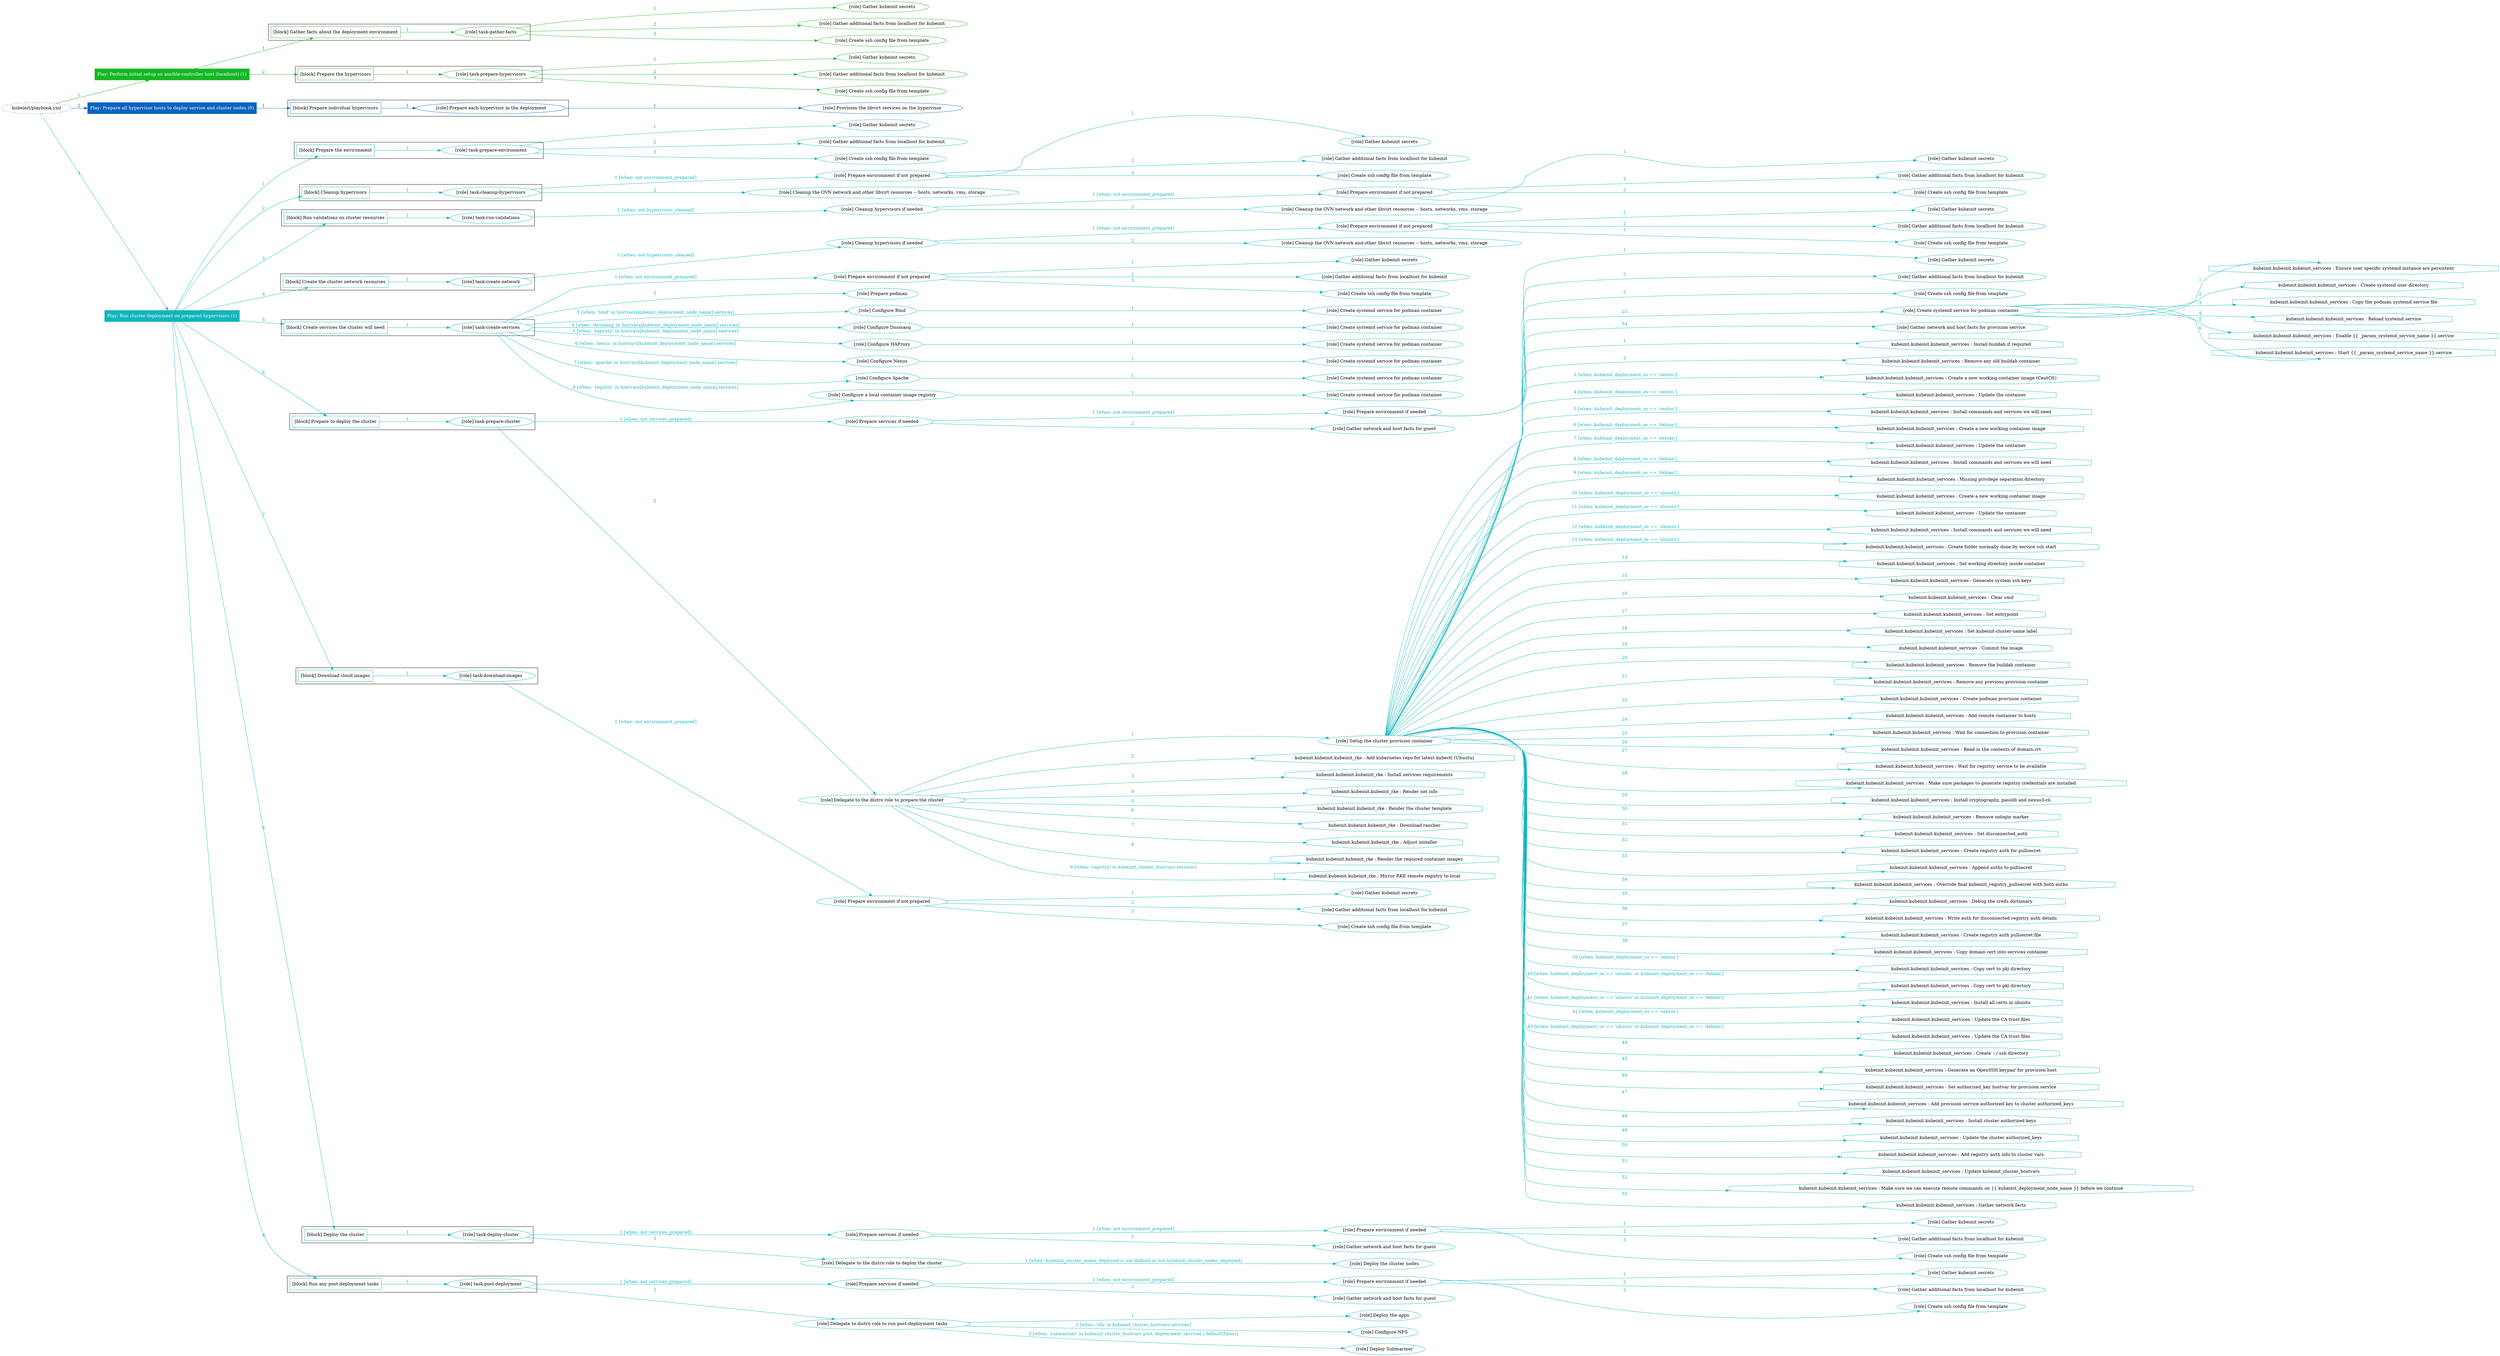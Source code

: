 digraph {
	graph [concentrate=true ordering=in rankdir=LR ratio=fill]
	edge [esep=5 sep=10]
	"kubeinit/playbook.yml" [URL="/home/runner/work/kubeinit/kubeinit/kubeinit/playbook.yml" id=playbook_5264ebe3 style=dotted]
	play_f937d7db [label="Play: Perform initial setup on ansible-controller host (localhost) (1)" URL="/home/runner/work/kubeinit/kubeinit/kubeinit/playbook.yml" color="#15b723" fontcolor="#ffffff" id=play_f937d7db shape=box style=filled tooltip=localhost]
	"kubeinit/playbook.yml" -> play_f937d7db [label="1 " color="#15b723" fontcolor="#15b723" id=edge_5001ce24 labeltooltip="1 " tooltip="1 "]
	subgraph "Gather kubeinit secrets" {
		role_ddb75acc [label="[role] Gather kubeinit secrets" URL="/home/runner/.ansible/collections/ansible_collections/kubeinit/kubeinit/roles/kubeinit_prepare/tasks/gather_kubeinit_facts.yml" color="#15b723" id=role_ddb75acc tooltip="Gather kubeinit secrets"]
	}
	subgraph "Gather additional facts from localhost for kubeinit" {
		role_c4d275a6 [label="[role] Gather additional facts from localhost for kubeinit" URL="/home/runner/.ansible/collections/ansible_collections/kubeinit/kubeinit/roles/kubeinit_prepare/tasks/gather_kubeinit_facts.yml" color="#15b723" id=role_c4d275a6 tooltip="Gather additional facts from localhost for kubeinit"]
	}
	subgraph "Create ssh config file from template" {
		role_ac6525c1 [label="[role] Create ssh config file from template" URL="/home/runner/.ansible/collections/ansible_collections/kubeinit/kubeinit/roles/kubeinit_prepare/tasks/gather_kubeinit_facts.yml" color="#15b723" id=role_ac6525c1 tooltip="Create ssh config file from template"]
	}
	subgraph "task-gather-facts" {
		role_b320a3f5 [label="[role] task-gather-facts" URL="/home/runner/work/kubeinit/kubeinit/kubeinit/playbook.yml" color="#15b723" id=role_b320a3f5 tooltip="task-gather-facts"]
		role_b320a3f5 -> role_ddb75acc [label="1 " color="#15b723" fontcolor="#15b723" id=edge_ab1b367e labeltooltip="1 " tooltip="1 "]
		role_b320a3f5 -> role_c4d275a6 [label="2 " color="#15b723" fontcolor="#15b723" id=edge_88e9bb94 labeltooltip="2 " tooltip="2 "]
		role_b320a3f5 -> role_ac6525c1 [label="3 " color="#15b723" fontcolor="#15b723" id=edge_5364a3df labeltooltip="3 " tooltip="3 "]
	}
	subgraph "Gather kubeinit secrets" {
		role_baa14777 [label="[role] Gather kubeinit secrets" URL="/home/runner/.ansible/collections/ansible_collections/kubeinit/kubeinit/roles/kubeinit_prepare/tasks/gather_kubeinit_facts.yml" color="#15b723" id=role_baa14777 tooltip="Gather kubeinit secrets"]
	}
	subgraph "Gather additional facts from localhost for kubeinit" {
		role_c4cc1e7e [label="[role] Gather additional facts from localhost for kubeinit" URL="/home/runner/.ansible/collections/ansible_collections/kubeinit/kubeinit/roles/kubeinit_prepare/tasks/gather_kubeinit_facts.yml" color="#15b723" id=role_c4cc1e7e tooltip="Gather additional facts from localhost for kubeinit"]
	}
	subgraph "Create ssh config file from template" {
		role_9ca3f73a [label="[role] Create ssh config file from template" URL="/home/runner/.ansible/collections/ansible_collections/kubeinit/kubeinit/roles/kubeinit_prepare/tasks/gather_kubeinit_facts.yml" color="#15b723" id=role_9ca3f73a tooltip="Create ssh config file from template"]
	}
	subgraph "task-prepare-hypervisors" {
		role_fe2cc30e [label="[role] task-prepare-hypervisors" URL="/home/runner/work/kubeinit/kubeinit/kubeinit/playbook.yml" color="#15b723" id=role_fe2cc30e tooltip="task-prepare-hypervisors"]
		role_fe2cc30e -> role_baa14777 [label="1 " color="#15b723" fontcolor="#15b723" id=edge_728122cf labeltooltip="1 " tooltip="1 "]
		role_fe2cc30e -> role_c4cc1e7e [label="2 " color="#15b723" fontcolor="#15b723" id=edge_c7e4653a labeltooltip="2 " tooltip="2 "]
		role_fe2cc30e -> role_9ca3f73a [label="3 " color="#15b723" fontcolor="#15b723" id=edge_c95581c6 labeltooltip="3 " tooltip="3 "]
	}
	subgraph "Play: Perform initial setup on ansible-controller host (localhost) (1)" {
		play_f937d7db -> block_e8b695b2 [label=1 color="#15b723" fontcolor="#15b723" id=edge_22f8a1d2 labeltooltip=1 tooltip=1]
		subgraph cluster_block_e8b695b2 {
			block_e8b695b2 [label="[block] Gather facts about the deployment environment" URL="/home/runner/work/kubeinit/kubeinit/kubeinit/playbook.yml" color="#15b723" id=block_e8b695b2 labeltooltip="Gather facts about the deployment environment" shape=box tooltip="Gather facts about the deployment environment"]
			block_e8b695b2 -> role_b320a3f5 [label="1 " color="#15b723" fontcolor="#15b723" id=edge_ed090ff6 labeltooltip="1 " tooltip="1 "]
		}
		play_f937d7db -> block_23f7e728 [label=2 color="#15b723" fontcolor="#15b723" id=edge_f873791e labeltooltip=2 tooltip=2]
		subgraph cluster_block_23f7e728 {
			block_23f7e728 [label="[block] Prepare the hypervisors" URL="/home/runner/work/kubeinit/kubeinit/kubeinit/playbook.yml" color="#15b723" id=block_23f7e728 labeltooltip="Prepare the hypervisors" shape=box tooltip="Prepare the hypervisors"]
			block_23f7e728 -> role_fe2cc30e [label="1 " color="#15b723" fontcolor="#15b723" id=edge_3938adfd labeltooltip="1 " tooltip="1 "]
		}
	}
	play_0183279a [label="Play: Prepare all hypervisor hosts to deploy service and cluster nodes (0)" URL="/home/runner/work/kubeinit/kubeinit/kubeinit/playbook.yml" color="#0b63c1" fontcolor="#ffffff" id=play_0183279a shape=box style=filled tooltip="Play: Prepare all hypervisor hosts to deploy service and cluster nodes (0)"]
	"kubeinit/playbook.yml" -> play_0183279a [label="2 " color="#0b63c1" fontcolor="#0b63c1" id=edge_34492c1e labeltooltip="2 " tooltip="2 "]
	subgraph "Provision the libvirt services on the hypervisor" {
		role_aa80daa4 [label="[role] Provision the libvirt services on the hypervisor" URL="/home/runner/.ansible/collections/ansible_collections/kubeinit/kubeinit/roles/kubeinit_prepare/tasks/prepare_hypervisor.yml" color="#0b63c1" id=role_aa80daa4 tooltip="Provision the libvirt services on the hypervisor"]
	}
	subgraph "Prepare each hypervisor in the deployment" {
		role_ce51f8fc [label="[role] Prepare each hypervisor in the deployment" URL="/home/runner/work/kubeinit/kubeinit/kubeinit/playbook.yml" color="#0b63c1" id=role_ce51f8fc tooltip="Prepare each hypervisor in the deployment"]
		role_ce51f8fc -> role_aa80daa4 [label="1 " color="#0b63c1" fontcolor="#0b63c1" id=edge_4a33534d labeltooltip="1 " tooltip="1 "]
	}
	subgraph "Play: Prepare all hypervisor hosts to deploy service and cluster nodes (0)" {
		play_0183279a -> block_fecf3132 [label=1 color="#0b63c1" fontcolor="#0b63c1" id=edge_8bbfa561 labeltooltip=1 tooltip=1]
		subgraph cluster_block_fecf3132 {
			block_fecf3132 [label="[block] Prepare individual hypervisors" URL="/home/runner/work/kubeinit/kubeinit/kubeinit/playbook.yml" color="#0b63c1" id=block_fecf3132 labeltooltip="Prepare individual hypervisors" shape=box tooltip="Prepare individual hypervisors"]
			block_fecf3132 -> role_ce51f8fc [label="1 " color="#0b63c1" fontcolor="#0b63c1" id=edge_56ddb0f4 labeltooltip="1 " tooltip="1 "]
		}
	}
	play_1f515ca2 [label="Play: Run cluster deployment on prepared hypervisors (1)" URL="/home/runner/work/kubeinit/kubeinit/kubeinit/playbook.yml" color="#11b5bb" fontcolor="#ffffff" id=play_1f515ca2 shape=box style=filled tooltip=localhost]
	"kubeinit/playbook.yml" -> play_1f515ca2 [label="3 " color="#11b5bb" fontcolor="#11b5bb" id=edge_865cd84e labeltooltip="3 " tooltip="3 "]
	subgraph "Gather kubeinit secrets" {
		role_4f98e8d1 [label="[role] Gather kubeinit secrets" URL="/home/runner/.ansible/collections/ansible_collections/kubeinit/kubeinit/roles/kubeinit_prepare/tasks/gather_kubeinit_facts.yml" color="#11b5bb" id=role_4f98e8d1 tooltip="Gather kubeinit secrets"]
	}
	subgraph "Gather additional facts from localhost for kubeinit" {
		role_1821a58a [label="[role] Gather additional facts from localhost for kubeinit" URL="/home/runner/.ansible/collections/ansible_collections/kubeinit/kubeinit/roles/kubeinit_prepare/tasks/gather_kubeinit_facts.yml" color="#11b5bb" id=role_1821a58a tooltip="Gather additional facts from localhost for kubeinit"]
	}
	subgraph "Create ssh config file from template" {
		role_2f5190ee [label="[role] Create ssh config file from template" URL="/home/runner/.ansible/collections/ansible_collections/kubeinit/kubeinit/roles/kubeinit_prepare/tasks/gather_kubeinit_facts.yml" color="#11b5bb" id=role_2f5190ee tooltip="Create ssh config file from template"]
	}
	subgraph "task-prepare-environment" {
		role_18ed290b [label="[role] task-prepare-environment" URL="/home/runner/work/kubeinit/kubeinit/kubeinit/playbook.yml" color="#11b5bb" id=role_18ed290b tooltip="task-prepare-environment"]
		role_18ed290b -> role_4f98e8d1 [label="1 " color="#11b5bb" fontcolor="#11b5bb" id=edge_271b9d2d labeltooltip="1 " tooltip="1 "]
		role_18ed290b -> role_1821a58a [label="2 " color="#11b5bb" fontcolor="#11b5bb" id=edge_dc562156 labeltooltip="2 " tooltip="2 "]
		role_18ed290b -> role_2f5190ee [label="3 " color="#11b5bb" fontcolor="#11b5bb" id=edge_df5ddf36 labeltooltip="3 " tooltip="3 "]
	}
	subgraph "Gather kubeinit secrets" {
		role_ddf7bd8c [label="[role] Gather kubeinit secrets" URL="/home/runner/.ansible/collections/ansible_collections/kubeinit/kubeinit/roles/kubeinit_prepare/tasks/gather_kubeinit_facts.yml" color="#11b5bb" id=role_ddf7bd8c tooltip="Gather kubeinit secrets"]
	}
	subgraph "Gather additional facts from localhost for kubeinit" {
		role_9426b3dc [label="[role] Gather additional facts from localhost for kubeinit" URL="/home/runner/.ansible/collections/ansible_collections/kubeinit/kubeinit/roles/kubeinit_prepare/tasks/gather_kubeinit_facts.yml" color="#11b5bb" id=role_9426b3dc tooltip="Gather additional facts from localhost for kubeinit"]
	}
	subgraph "Create ssh config file from template" {
		role_62242b53 [label="[role] Create ssh config file from template" URL="/home/runner/.ansible/collections/ansible_collections/kubeinit/kubeinit/roles/kubeinit_prepare/tasks/gather_kubeinit_facts.yml" color="#11b5bb" id=role_62242b53 tooltip="Create ssh config file from template"]
	}
	subgraph "Prepare environment if not prepared" {
		role_b2c8745f [label="[role] Prepare environment if not prepared" URL="/home/runner/.ansible/collections/ansible_collections/kubeinit/kubeinit/roles/kubeinit_prepare/tasks/cleanup_hypervisors.yml" color="#11b5bb" id=role_b2c8745f tooltip="Prepare environment if not prepared"]
		role_b2c8745f -> role_ddf7bd8c [label="1 " color="#11b5bb" fontcolor="#11b5bb" id=edge_7bf97f0e labeltooltip="1 " tooltip="1 "]
		role_b2c8745f -> role_9426b3dc [label="2 " color="#11b5bb" fontcolor="#11b5bb" id=edge_7d3534fd labeltooltip="2 " tooltip="2 "]
		role_b2c8745f -> role_62242b53 [label="3 " color="#11b5bb" fontcolor="#11b5bb" id=edge_04f71ce3 labeltooltip="3 " tooltip="3 "]
	}
	subgraph "Cleanup the OVN network and other libvirt resources -- hosts, networks, vms, storage" {
		role_0581c3f7 [label="[role] Cleanup the OVN network and other libvirt resources -- hosts, networks, vms, storage" URL="/home/runner/.ansible/collections/ansible_collections/kubeinit/kubeinit/roles/kubeinit_prepare/tasks/cleanup_hypervisors.yml" color="#11b5bb" id=role_0581c3f7 tooltip="Cleanup the OVN network and other libvirt resources -- hosts, networks, vms, storage"]
	}
	subgraph "task-cleanup-hypervisors" {
		role_4d60a6fe [label="[role] task-cleanup-hypervisors" URL="/home/runner/work/kubeinit/kubeinit/kubeinit/playbook.yml" color="#11b5bb" id=role_4d60a6fe tooltip="task-cleanup-hypervisors"]
		role_4d60a6fe -> role_b2c8745f [label="1 [when: not environment_prepared]" color="#11b5bb" fontcolor="#11b5bb" id=edge_a35ce3d7 labeltooltip="1 [when: not environment_prepared]" tooltip="1 [when: not environment_prepared]"]
		role_4d60a6fe -> role_0581c3f7 [label="2 " color="#11b5bb" fontcolor="#11b5bb" id=edge_ede65c91 labeltooltip="2 " tooltip="2 "]
	}
	subgraph "Gather kubeinit secrets" {
		role_865448a7 [label="[role] Gather kubeinit secrets" URL="/home/runner/.ansible/collections/ansible_collections/kubeinit/kubeinit/roles/kubeinit_prepare/tasks/gather_kubeinit_facts.yml" color="#11b5bb" id=role_865448a7 tooltip="Gather kubeinit secrets"]
	}
	subgraph "Gather additional facts from localhost for kubeinit" {
		role_3c65b319 [label="[role] Gather additional facts from localhost for kubeinit" URL="/home/runner/.ansible/collections/ansible_collections/kubeinit/kubeinit/roles/kubeinit_prepare/tasks/gather_kubeinit_facts.yml" color="#11b5bb" id=role_3c65b319 tooltip="Gather additional facts from localhost for kubeinit"]
	}
	subgraph "Create ssh config file from template" {
		role_3ae471a0 [label="[role] Create ssh config file from template" URL="/home/runner/.ansible/collections/ansible_collections/kubeinit/kubeinit/roles/kubeinit_prepare/tasks/gather_kubeinit_facts.yml" color="#11b5bb" id=role_3ae471a0 tooltip="Create ssh config file from template"]
	}
	subgraph "Prepare environment if not prepared" {
		role_7d7d043b [label="[role] Prepare environment if not prepared" URL="/home/runner/.ansible/collections/ansible_collections/kubeinit/kubeinit/roles/kubeinit_prepare/tasks/cleanup_hypervisors.yml" color="#11b5bb" id=role_7d7d043b tooltip="Prepare environment if not prepared"]
		role_7d7d043b -> role_865448a7 [label="1 " color="#11b5bb" fontcolor="#11b5bb" id=edge_64fa5387 labeltooltip="1 " tooltip="1 "]
		role_7d7d043b -> role_3c65b319 [label="2 " color="#11b5bb" fontcolor="#11b5bb" id=edge_c2e745ea labeltooltip="2 " tooltip="2 "]
		role_7d7d043b -> role_3ae471a0 [label="3 " color="#11b5bb" fontcolor="#11b5bb" id=edge_905f2d7a labeltooltip="3 " tooltip="3 "]
	}
	subgraph "Cleanup the OVN network and other libvirt resources -- hosts, networks, vms, storage" {
		role_95cf954e [label="[role] Cleanup the OVN network and other libvirt resources -- hosts, networks, vms, storage" URL="/home/runner/.ansible/collections/ansible_collections/kubeinit/kubeinit/roles/kubeinit_prepare/tasks/cleanup_hypervisors.yml" color="#11b5bb" id=role_95cf954e tooltip="Cleanup the OVN network and other libvirt resources -- hosts, networks, vms, storage"]
	}
	subgraph "Cleanup hypervisors if needed" {
		role_eded711b [label="[role] Cleanup hypervisors if needed" URL="/home/runner/.ansible/collections/ansible_collections/kubeinit/kubeinit/roles/kubeinit_validations/tasks/main.yml" color="#11b5bb" id=role_eded711b tooltip="Cleanup hypervisors if needed"]
		role_eded711b -> role_7d7d043b [label="1 [when: not environment_prepared]" color="#11b5bb" fontcolor="#11b5bb" id=edge_8935900e labeltooltip="1 [when: not environment_prepared]" tooltip="1 [when: not environment_prepared]"]
		role_eded711b -> role_95cf954e [label="2 " color="#11b5bb" fontcolor="#11b5bb" id=edge_c82bb819 labeltooltip="2 " tooltip="2 "]
	}
	subgraph "task-run-validations" {
		role_6fb66a2f [label="[role] task-run-validations" URL="/home/runner/work/kubeinit/kubeinit/kubeinit/playbook.yml" color="#11b5bb" id=role_6fb66a2f tooltip="task-run-validations"]
		role_6fb66a2f -> role_eded711b [label="1 [when: not hypervisors_cleaned]" color="#11b5bb" fontcolor="#11b5bb" id=edge_5619ffab labeltooltip="1 [when: not hypervisors_cleaned]" tooltip="1 [when: not hypervisors_cleaned]"]
	}
	subgraph "Gather kubeinit secrets" {
		role_c9dc6497 [label="[role] Gather kubeinit secrets" URL="/home/runner/.ansible/collections/ansible_collections/kubeinit/kubeinit/roles/kubeinit_prepare/tasks/gather_kubeinit_facts.yml" color="#11b5bb" id=role_c9dc6497 tooltip="Gather kubeinit secrets"]
	}
	subgraph "Gather additional facts from localhost for kubeinit" {
		role_42bfa077 [label="[role] Gather additional facts from localhost for kubeinit" URL="/home/runner/.ansible/collections/ansible_collections/kubeinit/kubeinit/roles/kubeinit_prepare/tasks/gather_kubeinit_facts.yml" color="#11b5bb" id=role_42bfa077 tooltip="Gather additional facts from localhost for kubeinit"]
	}
	subgraph "Create ssh config file from template" {
		role_6cc87f10 [label="[role] Create ssh config file from template" URL="/home/runner/.ansible/collections/ansible_collections/kubeinit/kubeinit/roles/kubeinit_prepare/tasks/gather_kubeinit_facts.yml" color="#11b5bb" id=role_6cc87f10 tooltip="Create ssh config file from template"]
	}
	subgraph "Prepare environment if not prepared" {
		role_fe924744 [label="[role] Prepare environment if not prepared" URL="/home/runner/.ansible/collections/ansible_collections/kubeinit/kubeinit/roles/kubeinit_prepare/tasks/cleanup_hypervisors.yml" color="#11b5bb" id=role_fe924744 tooltip="Prepare environment if not prepared"]
		role_fe924744 -> role_c9dc6497 [label="1 " color="#11b5bb" fontcolor="#11b5bb" id=edge_dfb1b9a0 labeltooltip="1 " tooltip="1 "]
		role_fe924744 -> role_42bfa077 [label="2 " color="#11b5bb" fontcolor="#11b5bb" id=edge_6cfc65ff labeltooltip="2 " tooltip="2 "]
		role_fe924744 -> role_6cc87f10 [label="3 " color="#11b5bb" fontcolor="#11b5bb" id=edge_631a64bc labeltooltip="3 " tooltip="3 "]
	}
	subgraph "Cleanup the OVN network and other libvirt resources -- hosts, networks, vms, storage" {
		role_07e8a454 [label="[role] Cleanup the OVN network and other libvirt resources -- hosts, networks, vms, storage" URL="/home/runner/.ansible/collections/ansible_collections/kubeinit/kubeinit/roles/kubeinit_prepare/tasks/cleanup_hypervisors.yml" color="#11b5bb" id=role_07e8a454 tooltip="Cleanup the OVN network and other libvirt resources -- hosts, networks, vms, storage"]
	}
	subgraph "Cleanup hypervisors if needed" {
		role_8cbc1a2d [label="[role] Cleanup hypervisors if needed" URL="/home/runner/.ansible/collections/ansible_collections/kubeinit/kubeinit/roles/kubeinit_libvirt/tasks/create_network.yml" color="#11b5bb" id=role_8cbc1a2d tooltip="Cleanup hypervisors if needed"]
		role_8cbc1a2d -> role_fe924744 [label="1 [when: not environment_prepared]" color="#11b5bb" fontcolor="#11b5bb" id=edge_2d699a3d labeltooltip="1 [when: not environment_prepared]" tooltip="1 [when: not environment_prepared]"]
		role_8cbc1a2d -> role_07e8a454 [label="2 " color="#11b5bb" fontcolor="#11b5bb" id=edge_421ff79c labeltooltip="2 " tooltip="2 "]
	}
	subgraph "task-create-network" {
		role_af8ea008 [label="[role] task-create-network" URL="/home/runner/work/kubeinit/kubeinit/kubeinit/playbook.yml" color="#11b5bb" id=role_af8ea008 tooltip="task-create-network"]
		role_af8ea008 -> role_8cbc1a2d [label="1 [when: not hypervisors_cleaned]" color="#11b5bb" fontcolor="#11b5bb" id=edge_9bb503f7 labeltooltip="1 [when: not hypervisors_cleaned]" tooltip="1 [when: not hypervisors_cleaned]"]
	}
	subgraph "Gather kubeinit secrets" {
		role_d09334b1 [label="[role] Gather kubeinit secrets" URL="/home/runner/.ansible/collections/ansible_collections/kubeinit/kubeinit/roles/kubeinit_prepare/tasks/gather_kubeinit_facts.yml" color="#11b5bb" id=role_d09334b1 tooltip="Gather kubeinit secrets"]
	}
	subgraph "Gather additional facts from localhost for kubeinit" {
		role_21dd8cb1 [label="[role] Gather additional facts from localhost for kubeinit" URL="/home/runner/.ansible/collections/ansible_collections/kubeinit/kubeinit/roles/kubeinit_prepare/tasks/gather_kubeinit_facts.yml" color="#11b5bb" id=role_21dd8cb1 tooltip="Gather additional facts from localhost for kubeinit"]
	}
	subgraph "Create ssh config file from template" {
		role_9079ddd7 [label="[role] Create ssh config file from template" URL="/home/runner/.ansible/collections/ansible_collections/kubeinit/kubeinit/roles/kubeinit_prepare/tasks/gather_kubeinit_facts.yml" color="#11b5bb" id=role_9079ddd7 tooltip="Create ssh config file from template"]
	}
	subgraph "Prepare environment if not prepared" {
		role_77522871 [label="[role] Prepare environment if not prepared" URL="/home/runner/.ansible/collections/ansible_collections/kubeinit/kubeinit/roles/kubeinit_services/tasks/main.yml" color="#11b5bb" id=role_77522871 tooltip="Prepare environment if not prepared"]
		role_77522871 -> role_d09334b1 [label="1 " color="#11b5bb" fontcolor="#11b5bb" id=edge_75aadcb7 labeltooltip="1 " tooltip="1 "]
		role_77522871 -> role_21dd8cb1 [label="2 " color="#11b5bb" fontcolor="#11b5bb" id=edge_fa3aa9a7 labeltooltip="2 " tooltip="2 "]
		role_77522871 -> role_9079ddd7 [label="3 " color="#11b5bb" fontcolor="#11b5bb" id=edge_3c6e0a42 labeltooltip="3 " tooltip="3 "]
	}
	subgraph "Prepare podman" {
		role_e88dfb8b [label="[role] Prepare podman" URL="/home/runner/.ansible/collections/ansible_collections/kubeinit/kubeinit/roles/kubeinit_services/tasks/00_create_service_pod.yml" color="#11b5bb" id=role_e88dfb8b tooltip="Prepare podman"]
	}
	subgraph "Create systemd service for podman container" {
		role_09d6541d [label="[role] Create systemd service for podman container" URL="/home/runner/.ansible/collections/ansible_collections/kubeinit/kubeinit/roles/kubeinit_bind/tasks/main.yml" color="#11b5bb" id=role_09d6541d tooltip="Create systemd service for podman container"]
	}
	subgraph "Configure Bind" {
		role_f1c2f4ec [label="[role] Configure Bind" URL="/home/runner/.ansible/collections/ansible_collections/kubeinit/kubeinit/roles/kubeinit_services/tasks/start_services_containers.yml" color="#11b5bb" id=role_f1c2f4ec tooltip="Configure Bind"]
		role_f1c2f4ec -> role_09d6541d [label="1 " color="#11b5bb" fontcolor="#11b5bb" id=edge_2c28c395 labeltooltip="1 " tooltip="1 "]
	}
	subgraph "Create systemd service for podman container" {
		role_55f2e98f [label="[role] Create systemd service for podman container" URL="/home/runner/.ansible/collections/ansible_collections/kubeinit/kubeinit/roles/kubeinit_dnsmasq/tasks/main.yml" color="#11b5bb" id=role_55f2e98f tooltip="Create systemd service for podman container"]
	}
	subgraph "Configure Dnsmasq" {
		role_e42e816b [label="[role] Configure Dnsmasq" URL="/home/runner/.ansible/collections/ansible_collections/kubeinit/kubeinit/roles/kubeinit_services/tasks/start_services_containers.yml" color="#11b5bb" id=role_e42e816b tooltip="Configure Dnsmasq"]
		role_e42e816b -> role_55f2e98f [label="1 " color="#11b5bb" fontcolor="#11b5bb" id=edge_d7473322 labeltooltip="1 " tooltip="1 "]
	}
	subgraph "Create systemd service for podman container" {
		role_efd3f090 [label="[role] Create systemd service for podman container" URL="/home/runner/.ansible/collections/ansible_collections/kubeinit/kubeinit/roles/kubeinit_haproxy/tasks/main.yml" color="#11b5bb" id=role_efd3f090 tooltip="Create systemd service for podman container"]
	}
	subgraph "Configure HAProxy" {
		role_2a87c965 [label="[role] Configure HAProxy" URL="/home/runner/.ansible/collections/ansible_collections/kubeinit/kubeinit/roles/kubeinit_services/tasks/start_services_containers.yml" color="#11b5bb" id=role_2a87c965 tooltip="Configure HAProxy"]
		role_2a87c965 -> role_efd3f090 [label="1 " color="#11b5bb" fontcolor="#11b5bb" id=edge_025ad063 labeltooltip="1 " tooltip="1 "]
	}
	subgraph "Create systemd service for podman container" {
		role_e64862e1 [label="[role] Create systemd service for podman container" URL="/home/runner/.ansible/collections/ansible_collections/kubeinit/kubeinit/roles/kubeinit_nexus/tasks/main.yml" color="#11b5bb" id=role_e64862e1 tooltip="Create systemd service for podman container"]
	}
	subgraph "Configure Nexus" {
		role_d33a80fe [label="[role] Configure Nexus" URL="/home/runner/.ansible/collections/ansible_collections/kubeinit/kubeinit/roles/kubeinit_services/tasks/start_services_containers.yml" color="#11b5bb" id=role_d33a80fe tooltip="Configure Nexus"]
		role_d33a80fe -> role_e64862e1 [label="1 " color="#11b5bb" fontcolor="#11b5bb" id=edge_1c3c1800 labeltooltip="1 " tooltip="1 "]
	}
	subgraph "Create systemd service for podman container" {
		role_ca9dd280 [label="[role] Create systemd service for podman container" URL="/home/runner/.ansible/collections/ansible_collections/kubeinit/kubeinit/roles/kubeinit_apache/tasks/main.yml" color="#11b5bb" id=role_ca9dd280 tooltip="Create systemd service for podman container"]
	}
	subgraph "Configure Apache" {
		role_220d7ceb [label="[role] Configure Apache" URL="/home/runner/.ansible/collections/ansible_collections/kubeinit/kubeinit/roles/kubeinit_services/tasks/start_services_containers.yml" color="#11b5bb" id=role_220d7ceb tooltip="Configure Apache"]
		role_220d7ceb -> role_ca9dd280 [label="1 " color="#11b5bb" fontcolor="#11b5bb" id=edge_acf37777 labeltooltip="1 " tooltip="1 "]
	}
	subgraph "Create systemd service for podman container" {
		role_ba43dc70 [label="[role] Create systemd service for podman container" URL="/home/runner/.ansible/collections/ansible_collections/kubeinit/kubeinit/roles/kubeinit_registry/tasks/main.yml" color="#11b5bb" id=role_ba43dc70 tooltip="Create systemd service for podman container"]
	}
	subgraph "Configure a local container image registry" {
		role_0993dd18 [label="[role] Configure a local container image registry" URL="/home/runner/.ansible/collections/ansible_collections/kubeinit/kubeinit/roles/kubeinit_services/tasks/start_services_containers.yml" color="#11b5bb" id=role_0993dd18 tooltip="Configure a local container image registry"]
		role_0993dd18 -> role_ba43dc70 [label="1 " color="#11b5bb" fontcolor="#11b5bb" id=edge_3f17f161 labeltooltip="1 " tooltip="1 "]
	}
	subgraph "task-create-services" {
		role_92309808 [label="[role] task-create-services" URL="/home/runner/work/kubeinit/kubeinit/kubeinit/playbook.yml" color="#11b5bb" id=role_92309808 tooltip="task-create-services"]
		role_92309808 -> role_77522871 [label="1 [when: not environment_prepared]" color="#11b5bb" fontcolor="#11b5bb" id=edge_6ce8f25d labeltooltip="1 [when: not environment_prepared]" tooltip="1 [when: not environment_prepared]"]
		role_92309808 -> role_e88dfb8b [label="2 " color="#11b5bb" fontcolor="#11b5bb" id=edge_d668411b labeltooltip="2 " tooltip="2 "]
		role_92309808 -> role_f1c2f4ec [label="3 [when: 'bind' in hostvars[kubeinit_deployment_node_name].services]" color="#11b5bb" fontcolor="#11b5bb" id=edge_3c823081 labeltooltip="3 [when: 'bind' in hostvars[kubeinit_deployment_node_name].services]" tooltip="3 [when: 'bind' in hostvars[kubeinit_deployment_node_name].services]"]
		role_92309808 -> role_e42e816b [label="4 [when: 'dnsmasq' in hostvars[kubeinit_deployment_node_name].services]" color="#11b5bb" fontcolor="#11b5bb" id=edge_0b8e0a68 labeltooltip="4 [when: 'dnsmasq' in hostvars[kubeinit_deployment_node_name].services]" tooltip="4 [when: 'dnsmasq' in hostvars[kubeinit_deployment_node_name].services]"]
		role_92309808 -> role_2a87c965 [label="5 [when: 'haproxy' in hostvars[kubeinit_deployment_node_name].services]" color="#11b5bb" fontcolor="#11b5bb" id=edge_d423483b labeltooltip="5 [when: 'haproxy' in hostvars[kubeinit_deployment_node_name].services]" tooltip="5 [when: 'haproxy' in hostvars[kubeinit_deployment_node_name].services]"]
		role_92309808 -> role_d33a80fe [label="6 [when: 'nexus' in hostvars[kubeinit_deployment_node_name].services]" color="#11b5bb" fontcolor="#11b5bb" id=edge_9de0ef85 labeltooltip="6 [when: 'nexus' in hostvars[kubeinit_deployment_node_name].services]" tooltip="6 [when: 'nexus' in hostvars[kubeinit_deployment_node_name].services]"]
		role_92309808 -> role_220d7ceb [label="7 [when: 'apache' in hostvars[kubeinit_deployment_node_name].services]" color="#11b5bb" fontcolor="#11b5bb" id=edge_919a911e labeltooltip="7 [when: 'apache' in hostvars[kubeinit_deployment_node_name].services]" tooltip="7 [when: 'apache' in hostvars[kubeinit_deployment_node_name].services]"]
		role_92309808 -> role_0993dd18 [label="8 [when: 'registry' in hostvars[kubeinit_deployment_node_name].services]" color="#11b5bb" fontcolor="#11b5bb" id=edge_47ec4666 labeltooltip="8 [when: 'registry' in hostvars[kubeinit_deployment_node_name].services]" tooltip="8 [when: 'registry' in hostvars[kubeinit_deployment_node_name].services]"]
	}
	subgraph "Gather kubeinit secrets" {
		role_d30aba12 [label="[role] Gather kubeinit secrets" URL="/home/runner/.ansible/collections/ansible_collections/kubeinit/kubeinit/roles/kubeinit_prepare/tasks/gather_kubeinit_facts.yml" color="#11b5bb" id=role_d30aba12 tooltip="Gather kubeinit secrets"]
	}
	subgraph "Gather additional facts from localhost for kubeinit" {
		role_392e619d [label="[role] Gather additional facts from localhost for kubeinit" URL="/home/runner/.ansible/collections/ansible_collections/kubeinit/kubeinit/roles/kubeinit_prepare/tasks/gather_kubeinit_facts.yml" color="#11b5bb" id=role_392e619d tooltip="Gather additional facts from localhost for kubeinit"]
	}
	subgraph "Create ssh config file from template" {
		role_51702880 [label="[role] Create ssh config file from template" URL="/home/runner/.ansible/collections/ansible_collections/kubeinit/kubeinit/roles/kubeinit_prepare/tasks/gather_kubeinit_facts.yml" color="#11b5bb" id=role_51702880 tooltip="Create ssh config file from template"]
	}
	subgraph "Prepare environment if needed" {
		role_d45c2e69 [label="[role] Prepare environment if needed" URL="/home/runner/.ansible/collections/ansible_collections/kubeinit/kubeinit/roles/kubeinit_services/tasks/prepare_services.yml" color="#11b5bb" id=role_d45c2e69 tooltip="Prepare environment if needed"]
		role_d45c2e69 -> role_d30aba12 [label="1 " color="#11b5bb" fontcolor="#11b5bb" id=edge_f8dc229e labeltooltip="1 " tooltip="1 "]
		role_d45c2e69 -> role_392e619d [label="2 " color="#11b5bb" fontcolor="#11b5bb" id=edge_696b0ac6 labeltooltip="2 " tooltip="2 "]
		role_d45c2e69 -> role_51702880 [label="3 " color="#11b5bb" fontcolor="#11b5bb" id=edge_367140f6 labeltooltip="3 " tooltip="3 "]
	}
	subgraph "Gather network and host facts for guest" {
		role_c8f19feb [label="[role] Gather network and host facts for guest" URL="/home/runner/.ansible/collections/ansible_collections/kubeinit/kubeinit/roles/kubeinit_services/tasks/prepare_services.yml" color="#11b5bb" id=role_c8f19feb tooltip="Gather network and host facts for guest"]
	}
	subgraph "Prepare services if needed" {
		role_add7dfd1 [label="[role] Prepare services if needed" URL="/home/runner/.ansible/collections/ansible_collections/kubeinit/kubeinit/roles/kubeinit_prepare/tasks/prepare_cluster.yml" color="#11b5bb" id=role_add7dfd1 tooltip="Prepare services if needed"]
		role_add7dfd1 -> role_d45c2e69 [label="1 [when: not environment_prepared]" color="#11b5bb" fontcolor="#11b5bb" id=edge_821a61b6 labeltooltip="1 [when: not environment_prepared]" tooltip="1 [when: not environment_prepared]"]
		role_add7dfd1 -> role_c8f19feb [label="2 " color="#11b5bb" fontcolor="#11b5bb" id=edge_1e281819 labeltooltip="2 " tooltip="2 "]
	}
	subgraph "Create systemd service for podman container" {
		role_ee670255 [label="[role] Create systemd service for podman container" URL="/home/runner/.ansible/collections/ansible_collections/kubeinit/kubeinit/roles/kubeinit_services/tasks/create_provision_container.yml" color="#11b5bb" id=role_ee670255 tooltip="Create systemd service for podman container"]
		task_a3dabac3 [label="kubeinit.kubeinit.kubeinit_services : Ensure user specific systemd instance are persistent" URL="/home/runner/.ansible/collections/ansible_collections/kubeinit/kubeinit/roles/kubeinit_services/tasks/create_managed_service.yml" color="#11b5bb" id=task_a3dabac3 shape=octagon tooltip="kubeinit.kubeinit.kubeinit_services : Ensure user specific systemd instance are persistent"]
		role_ee670255 -> task_a3dabac3 [label="1 " color="#11b5bb" fontcolor="#11b5bb" id=edge_0716429a labeltooltip="1 " tooltip="1 "]
		task_15bf5bc9 [label="kubeinit.kubeinit.kubeinit_services : Create systemd user directory" URL="/home/runner/.ansible/collections/ansible_collections/kubeinit/kubeinit/roles/kubeinit_services/tasks/create_managed_service.yml" color="#11b5bb" id=task_15bf5bc9 shape=octagon tooltip="kubeinit.kubeinit.kubeinit_services : Create systemd user directory"]
		role_ee670255 -> task_15bf5bc9 [label="2 " color="#11b5bb" fontcolor="#11b5bb" id=edge_715b13c9 labeltooltip="2 " tooltip="2 "]
		task_52ac1a9d [label="kubeinit.kubeinit.kubeinit_services : Copy the podman systemd service file" URL="/home/runner/.ansible/collections/ansible_collections/kubeinit/kubeinit/roles/kubeinit_services/tasks/create_managed_service.yml" color="#11b5bb" id=task_52ac1a9d shape=octagon tooltip="kubeinit.kubeinit.kubeinit_services : Copy the podman systemd service file"]
		role_ee670255 -> task_52ac1a9d [label="3 " color="#11b5bb" fontcolor="#11b5bb" id=edge_2746728b labeltooltip="3 " tooltip="3 "]
		task_8d5b07fa [label="kubeinit.kubeinit.kubeinit_services : Reload systemd service" URL="/home/runner/.ansible/collections/ansible_collections/kubeinit/kubeinit/roles/kubeinit_services/tasks/create_managed_service.yml" color="#11b5bb" id=task_8d5b07fa shape=octagon tooltip="kubeinit.kubeinit.kubeinit_services : Reload systemd service"]
		role_ee670255 -> task_8d5b07fa [label="4 " color="#11b5bb" fontcolor="#11b5bb" id=edge_52033ba8 labeltooltip="4 " tooltip="4 "]
		task_57c79707 [label="kubeinit.kubeinit.kubeinit_services : Enable {{ _param_systemd_service_name }}.service" URL="/home/runner/.ansible/collections/ansible_collections/kubeinit/kubeinit/roles/kubeinit_services/tasks/create_managed_service.yml" color="#11b5bb" id=task_57c79707 shape=octagon tooltip="kubeinit.kubeinit.kubeinit_services : Enable {{ _param_systemd_service_name }}.service"]
		role_ee670255 -> task_57c79707 [label="5 " color="#11b5bb" fontcolor="#11b5bb" id=edge_676fa52c labeltooltip="5 " tooltip="5 "]
		task_a373ed51 [label="kubeinit.kubeinit.kubeinit_services : Start {{ _param_systemd_service_name }}.service" URL="/home/runner/.ansible/collections/ansible_collections/kubeinit/kubeinit/roles/kubeinit_services/tasks/create_managed_service.yml" color="#11b5bb" id=task_a373ed51 shape=octagon tooltip="kubeinit.kubeinit.kubeinit_services : Start {{ _param_systemd_service_name }}.service"]
		role_ee670255 -> task_a373ed51 [label="6 " color="#11b5bb" fontcolor="#11b5bb" id=edge_e501d04b labeltooltip="6 " tooltip="6 "]
	}
	subgraph "Gather network and host facts for provision service" {
		role_2989e59c [label="[role] Gather network and host facts for provision service" URL="/home/runner/.ansible/collections/ansible_collections/kubeinit/kubeinit/roles/kubeinit_services/tasks/create_provision_container.yml" color="#11b5bb" id=role_2989e59c tooltip="Gather network and host facts for provision service"]
	}
	subgraph "Setup the cluster provision container" {
		role_fc2b9aba [label="[role] Setup the cluster provision container" URL="/home/runner/.ansible/collections/ansible_collections/kubeinit/kubeinit/roles/kubeinit_rke/tasks/prepare_cluster.yml" color="#11b5bb" id=role_fc2b9aba tooltip="Setup the cluster provision container"]
		task_56656b92 [label="kubeinit.kubeinit.kubeinit_services : Install buildah if required" URL="/home/runner/.ansible/collections/ansible_collections/kubeinit/kubeinit/roles/kubeinit_services/tasks/create_provision_container.yml" color="#11b5bb" id=task_56656b92 shape=octagon tooltip="kubeinit.kubeinit.kubeinit_services : Install buildah if required"]
		role_fc2b9aba -> task_56656b92 [label="1 " color="#11b5bb" fontcolor="#11b5bb" id=edge_1fc8cf8b labeltooltip="1 " tooltip="1 "]
		task_9f2b251f [label="kubeinit.kubeinit.kubeinit_services : Remove any old buildah container" URL="/home/runner/.ansible/collections/ansible_collections/kubeinit/kubeinit/roles/kubeinit_services/tasks/create_provision_container.yml" color="#11b5bb" id=task_9f2b251f shape=octagon tooltip="kubeinit.kubeinit.kubeinit_services : Remove any old buildah container"]
		role_fc2b9aba -> task_9f2b251f [label="2 " color="#11b5bb" fontcolor="#11b5bb" id=edge_d7dfb673 labeltooltip="2 " tooltip="2 "]
		task_20f67bfe [label="kubeinit.kubeinit.kubeinit_services : Create a new working container image (CentOS)" URL="/home/runner/.ansible/collections/ansible_collections/kubeinit/kubeinit/roles/kubeinit_services/tasks/create_provision_container.yml" color="#11b5bb" id=task_20f67bfe shape=octagon tooltip="kubeinit.kubeinit.kubeinit_services : Create a new working container image (CentOS)"]
		role_fc2b9aba -> task_20f67bfe [label="3 [when: kubeinit_deployment_os == 'centos']" color="#11b5bb" fontcolor="#11b5bb" id=edge_70653cce labeltooltip="3 [when: kubeinit_deployment_os == 'centos']" tooltip="3 [when: kubeinit_deployment_os == 'centos']"]
		task_7302db48 [label="kubeinit.kubeinit.kubeinit_services : Update the container" URL="/home/runner/.ansible/collections/ansible_collections/kubeinit/kubeinit/roles/kubeinit_services/tasks/create_provision_container.yml" color="#11b5bb" id=task_7302db48 shape=octagon tooltip="kubeinit.kubeinit.kubeinit_services : Update the container"]
		role_fc2b9aba -> task_7302db48 [label="4 [when: kubeinit_deployment_os == 'centos']" color="#11b5bb" fontcolor="#11b5bb" id=edge_eb2268e9 labeltooltip="4 [when: kubeinit_deployment_os == 'centos']" tooltip="4 [when: kubeinit_deployment_os == 'centos']"]
		task_b379bea2 [label="kubeinit.kubeinit.kubeinit_services : Install commands and services we will need" URL="/home/runner/.ansible/collections/ansible_collections/kubeinit/kubeinit/roles/kubeinit_services/tasks/create_provision_container.yml" color="#11b5bb" id=task_b379bea2 shape=octagon tooltip="kubeinit.kubeinit.kubeinit_services : Install commands and services we will need"]
		role_fc2b9aba -> task_b379bea2 [label="5 [when: kubeinit_deployment_os == 'centos']" color="#11b5bb" fontcolor="#11b5bb" id=edge_481407ba labeltooltip="5 [when: kubeinit_deployment_os == 'centos']" tooltip="5 [when: kubeinit_deployment_os == 'centos']"]
		task_c6d02b64 [label="kubeinit.kubeinit.kubeinit_services : Create a new working container image" URL="/home/runner/.ansible/collections/ansible_collections/kubeinit/kubeinit/roles/kubeinit_services/tasks/create_provision_container.yml" color="#11b5bb" id=task_c6d02b64 shape=octagon tooltip="kubeinit.kubeinit.kubeinit_services : Create a new working container image"]
		role_fc2b9aba -> task_c6d02b64 [label="6 [when: kubeinit_deployment_os == 'debian']" color="#11b5bb" fontcolor="#11b5bb" id=edge_cef3c3dd labeltooltip="6 [when: kubeinit_deployment_os == 'debian']" tooltip="6 [when: kubeinit_deployment_os == 'debian']"]
		task_1d056337 [label="kubeinit.kubeinit.kubeinit_services : Update the container" URL="/home/runner/.ansible/collections/ansible_collections/kubeinit/kubeinit/roles/kubeinit_services/tasks/create_provision_container.yml" color="#11b5bb" id=task_1d056337 shape=octagon tooltip="kubeinit.kubeinit.kubeinit_services : Update the container"]
		role_fc2b9aba -> task_1d056337 [label="7 [when: kubeinit_deployment_os == 'debian']" color="#11b5bb" fontcolor="#11b5bb" id=edge_941b3678 labeltooltip="7 [when: kubeinit_deployment_os == 'debian']" tooltip="7 [when: kubeinit_deployment_os == 'debian']"]
		task_7d54afda [label="kubeinit.kubeinit.kubeinit_services : Install commands and services we will need" URL="/home/runner/.ansible/collections/ansible_collections/kubeinit/kubeinit/roles/kubeinit_services/tasks/create_provision_container.yml" color="#11b5bb" id=task_7d54afda shape=octagon tooltip="kubeinit.kubeinit.kubeinit_services : Install commands and services we will need"]
		role_fc2b9aba -> task_7d54afda [label="8 [when: kubeinit_deployment_os == 'debian']" color="#11b5bb" fontcolor="#11b5bb" id=edge_9908802f labeltooltip="8 [when: kubeinit_deployment_os == 'debian']" tooltip="8 [when: kubeinit_deployment_os == 'debian']"]
		task_51be0c4a [label="kubeinit.kubeinit.kubeinit_services : Missing privilege separation directory" URL="/home/runner/.ansible/collections/ansible_collections/kubeinit/kubeinit/roles/kubeinit_services/tasks/create_provision_container.yml" color="#11b5bb" id=task_51be0c4a shape=octagon tooltip="kubeinit.kubeinit.kubeinit_services : Missing privilege separation directory"]
		role_fc2b9aba -> task_51be0c4a [label="9 [when: kubeinit_deployment_os == 'debian']" color="#11b5bb" fontcolor="#11b5bb" id=edge_141bcbf2 labeltooltip="9 [when: kubeinit_deployment_os == 'debian']" tooltip="9 [when: kubeinit_deployment_os == 'debian']"]
		task_b5b84ae8 [label="kubeinit.kubeinit.kubeinit_services : Create a new working container image" URL="/home/runner/.ansible/collections/ansible_collections/kubeinit/kubeinit/roles/kubeinit_services/tasks/create_provision_container.yml" color="#11b5bb" id=task_b5b84ae8 shape=octagon tooltip="kubeinit.kubeinit.kubeinit_services : Create a new working container image"]
		role_fc2b9aba -> task_b5b84ae8 [label="10 [when: kubeinit_deployment_os == 'ubuntu']" color="#11b5bb" fontcolor="#11b5bb" id=edge_694c5521 labeltooltip="10 [when: kubeinit_deployment_os == 'ubuntu']" tooltip="10 [when: kubeinit_deployment_os == 'ubuntu']"]
		task_b70628b8 [label="kubeinit.kubeinit.kubeinit_services : Update the container" URL="/home/runner/.ansible/collections/ansible_collections/kubeinit/kubeinit/roles/kubeinit_services/tasks/create_provision_container.yml" color="#11b5bb" id=task_b70628b8 shape=octagon tooltip="kubeinit.kubeinit.kubeinit_services : Update the container"]
		role_fc2b9aba -> task_b70628b8 [label="11 [when: kubeinit_deployment_os == 'ubuntu']" color="#11b5bb" fontcolor="#11b5bb" id=edge_f13f1d9f labeltooltip="11 [when: kubeinit_deployment_os == 'ubuntu']" tooltip="11 [when: kubeinit_deployment_os == 'ubuntu']"]
		task_5e16cca5 [label="kubeinit.kubeinit.kubeinit_services : Install commands and services we will need" URL="/home/runner/.ansible/collections/ansible_collections/kubeinit/kubeinit/roles/kubeinit_services/tasks/create_provision_container.yml" color="#11b5bb" id=task_5e16cca5 shape=octagon tooltip="kubeinit.kubeinit.kubeinit_services : Install commands and services we will need"]
		role_fc2b9aba -> task_5e16cca5 [label="12 [when: kubeinit_deployment_os == 'ubuntu']" color="#11b5bb" fontcolor="#11b5bb" id=edge_4ce7e9a8 labeltooltip="12 [when: kubeinit_deployment_os == 'ubuntu']" tooltip="12 [when: kubeinit_deployment_os == 'ubuntu']"]
		task_dc5ceb60 [label="kubeinit.kubeinit.kubeinit_services : Create folder normally done by service ssh start" URL="/home/runner/.ansible/collections/ansible_collections/kubeinit/kubeinit/roles/kubeinit_services/tasks/create_provision_container.yml" color="#11b5bb" id=task_dc5ceb60 shape=octagon tooltip="kubeinit.kubeinit.kubeinit_services : Create folder normally done by service ssh start"]
		role_fc2b9aba -> task_dc5ceb60 [label="13 [when: kubeinit_deployment_os == 'ubuntu']" color="#11b5bb" fontcolor="#11b5bb" id=edge_acc783a6 labeltooltip="13 [when: kubeinit_deployment_os == 'ubuntu']" tooltip="13 [when: kubeinit_deployment_os == 'ubuntu']"]
		task_4362848e [label="kubeinit.kubeinit.kubeinit_services : Set working directory inside container" URL="/home/runner/.ansible/collections/ansible_collections/kubeinit/kubeinit/roles/kubeinit_services/tasks/create_provision_container.yml" color="#11b5bb" id=task_4362848e shape=octagon tooltip="kubeinit.kubeinit.kubeinit_services : Set working directory inside container"]
		role_fc2b9aba -> task_4362848e [label="14 " color="#11b5bb" fontcolor="#11b5bb" id=edge_020efa2b labeltooltip="14 " tooltip="14 "]
		task_4d6155fe [label="kubeinit.kubeinit.kubeinit_services : Generate system ssh keys" URL="/home/runner/.ansible/collections/ansible_collections/kubeinit/kubeinit/roles/kubeinit_services/tasks/create_provision_container.yml" color="#11b5bb" id=task_4d6155fe shape=octagon tooltip="kubeinit.kubeinit.kubeinit_services : Generate system ssh keys"]
		role_fc2b9aba -> task_4d6155fe [label="15 " color="#11b5bb" fontcolor="#11b5bb" id=edge_2110116a labeltooltip="15 " tooltip="15 "]
		task_dfa43a27 [label="kubeinit.kubeinit.kubeinit_services : Clear cmd" URL="/home/runner/.ansible/collections/ansible_collections/kubeinit/kubeinit/roles/kubeinit_services/tasks/create_provision_container.yml" color="#11b5bb" id=task_dfa43a27 shape=octagon tooltip="kubeinit.kubeinit.kubeinit_services : Clear cmd"]
		role_fc2b9aba -> task_dfa43a27 [label="16 " color="#11b5bb" fontcolor="#11b5bb" id=edge_78f39272 labeltooltip="16 " tooltip="16 "]
		task_e860b774 [label="kubeinit.kubeinit.kubeinit_services : Set entrypoint" URL="/home/runner/.ansible/collections/ansible_collections/kubeinit/kubeinit/roles/kubeinit_services/tasks/create_provision_container.yml" color="#11b5bb" id=task_e860b774 shape=octagon tooltip="kubeinit.kubeinit.kubeinit_services : Set entrypoint"]
		role_fc2b9aba -> task_e860b774 [label="17 " color="#11b5bb" fontcolor="#11b5bb" id=edge_97577dc3 labeltooltip="17 " tooltip="17 "]
		task_4b73fc93 [label="kubeinit.kubeinit.kubeinit_services : Set kubeinit-cluster-name label" URL="/home/runner/.ansible/collections/ansible_collections/kubeinit/kubeinit/roles/kubeinit_services/tasks/create_provision_container.yml" color="#11b5bb" id=task_4b73fc93 shape=octagon tooltip="kubeinit.kubeinit.kubeinit_services : Set kubeinit-cluster-name label"]
		role_fc2b9aba -> task_4b73fc93 [label="18 " color="#11b5bb" fontcolor="#11b5bb" id=edge_0e6037bc labeltooltip="18 " tooltip="18 "]
		task_1285cbda [label="kubeinit.kubeinit.kubeinit_services : Commit the image" URL="/home/runner/.ansible/collections/ansible_collections/kubeinit/kubeinit/roles/kubeinit_services/tasks/create_provision_container.yml" color="#11b5bb" id=task_1285cbda shape=octagon tooltip="kubeinit.kubeinit.kubeinit_services : Commit the image"]
		role_fc2b9aba -> task_1285cbda [label="19 " color="#11b5bb" fontcolor="#11b5bb" id=edge_e420c87a labeltooltip="19 " tooltip="19 "]
		task_b2b634ad [label="kubeinit.kubeinit.kubeinit_services : Remove the buildah container" URL="/home/runner/.ansible/collections/ansible_collections/kubeinit/kubeinit/roles/kubeinit_services/tasks/create_provision_container.yml" color="#11b5bb" id=task_b2b634ad shape=octagon tooltip="kubeinit.kubeinit.kubeinit_services : Remove the buildah container"]
		role_fc2b9aba -> task_b2b634ad [label="20 " color="#11b5bb" fontcolor="#11b5bb" id=edge_2c542a6b labeltooltip="20 " tooltip="20 "]
		task_68aa8a5b [label="kubeinit.kubeinit.kubeinit_services : Remove any previous provision container" URL="/home/runner/.ansible/collections/ansible_collections/kubeinit/kubeinit/roles/kubeinit_services/tasks/create_provision_container.yml" color="#11b5bb" id=task_68aa8a5b shape=octagon tooltip="kubeinit.kubeinit.kubeinit_services : Remove any previous provision container"]
		role_fc2b9aba -> task_68aa8a5b [label="21 " color="#11b5bb" fontcolor="#11b5bb" id=edge_9057ea1a labeltooltip="21 " tooltip="21 "]
		task_f757f7d8 [label="kubeinit.kubeinit.kubeinit_services : Create podman provision container" URL="/home/runner/.ansible/collections/ansible_collections/kubeinit/kubeinit/roles/kubeinit_services/tasks/create_provision_container.yml" color="#11b5bb" id=task_f757f7d8 shape=octagon tooltip="kubeinit.kubeinit.kubeinit_services : Create podman provision container"]
		role_fc2b9aba -> task_f757f7d8 [label="22 " color="#11b5bb" fontcolor="#11b5bb" id=edge_98f45644 labeltooltip="22 " tooltip="22 "]
		role_fc2b9aba -> role_ee670255 [label="23 " color="#11b5bb" fontcolor="#11b5bb" id=edge_6c114d49 labeltooltip="23 " tooltip="23 "]
		task_e7d4c624 [label="kubeinit.kubeinit.kubeinit_services : Add remote container to hosts" URL="/home/runner/.ansible/collections/ansible_collections/kubeinit/kubeinit/roles/kubeinit_services/tasks/create_provision_container.yml" color="#11b5bb" id=task_e7d4c624 shape=octagon tooltip="kubeinit.kubeinit.kubeinit_services : Add remote container to hosts"]
		role_fc2b9aba -> task_e7d4c624 [label="24 " color="#11b5bb" fontcolor="#11b5bb" id=edge_7f67c129 labeltooltip="24 " tooltip="24 "]
		task_fac98b48 [label="kubeinit.kubeinit.kubeinit_services : Wait for connection to provision container" URL="/home/runner/.ansible/collections/ansible_collections/kubeinit/kubeinit/roles/kubeinit_services/tasks/create_provision_container.yml" color="#11b5bb" id=task_fac98b48 shape=octagon tooltip="kubeinit.kubeinit.kubeinit_services : Wait for connection to provision container"]
		role_fc2b9aba -> task_fac98b48 [label="25 " color="#11b5bb" fontcolor="#11b5bb" id=edge_cb19c075 labeltooltip="25 " tooltip="25 "]
		task_af448336 [label="kubeinit.kubeinit.kubeinit_services : Read in the contents of domain.crt" URL="/home/runner/.ansible/collections/ansible_collections/kubeinit/kubeinit/roles/kubeinit_services/tasks/create_provision_container.yml" color="#11b5bb" id=task_af448336 shape=octagon tooltip="kubeinit.kubeinit.kubeinit_services : Read in the contents of domain.crt"]
		role_fc2b9aba -> task_af448336 [label="26 " color="#11b5bb" fontcolor="#11b5bb" id=edge_505fd18d labeltooltip="26 " tooltip="26 "]
		task_a0230b5b [label="kubeinit.kubeinit.kubeinit_services : Wait for registry service to be available" URL="/home/runner/.ansible/collections/ansible_collections/kubeinit/kubeinit/roles/kubeinit_services/tasks/create_provision_container.yml" color="#11b5bb" id=task_a0230b5b shape=octagon tooltip="kubeinit.kubeinit.kubeinit_services : Wait for registry service to be available"]
		role_fc2b9aba -> task_a0230b5b [label="27 " color="#11b5bb" fontcolor="#11b5bb" id=edge_78360faa labeltooltip="27 " tooltip="27 "]
		task_7a2192a8 [label="kubeinit.kubeinit.kubeinit_services : Make sure packages to generate registry credentials are installed" URL="/home/runner/.ansible/collections/ansible_collections/kubeinit/kubeinit/roles/kubeinit_services/tasks/create_provision_container.yml" color="#11b5bb" id=task_7a2192a8 shape=octagon tooltip="kubeinit.kubeinit.kubeinit_services : Make sure packages to generate registry credentials are installed"]
		role_fc2b9aba -> task_7a2192a8 [label="28 " color="#11b5bb" fontcolor="#11b5bb" id=edge_117b942e labeltooltip="28 " tooltip="28 "]
		task_0c78210f [label="kubeinit.kubeinit.kubeinit_services : Install cryptography, passlib and nexus3-cli" URL="/home/runner/.ansible/collections/ansible_collections/kubeinit/kubeinit/roles/kubeinit_services/tasks/create_provision_container.yml" color="#11b5bb" id=task_0c78210f shape=octagon tooltip="kubeinit.kubeinit.kubeinit_services : Install cryptography, passlib and nexus3-cli"]
		role_fc2b9aba -> task_0c78210f [label="29 " color="#11b5bb" fontcolor="#11b5bb" id=edge_b2664765 labeltooltip="29 " tooltip="29 "]
		task_399afab5 [label="kubeinit.kubeinit.kubeinit_services : Remove nologin marker" URL="/home/runner/.ansible/collections/ansible_collections/kubeinit/kubeinit/roles/kubeinit_services/tasks/create_provision_container.yml" color="#11b5bb" id=task_399afab5 shape=octagon tooltip="kubeinit.kubeinit.kubeinit_services : Remove nologin marker"]
		role_fc2b9aba -> task_399afab5 [label="30 " color="#11b5bb" fontcolor="#11b5bb" id=edge_ee0fc813 labeltooltip="30 " tooltip="30 "]
		task_67c33ed6 [label="kubeinit.kubeinit.kubeinit_services : Set disconnected_auth" URL="/home/runner/.ansible/collections/ansible_collections/kubeinit/kubeinit/roles/kubeinit_services/tasks/create_provision_container.yml" color="#11b5bb" id=task_67c33ed6 shape=octagon tooltip="kubeinit.kubeinit.kubeinit_services : Set disconnected_auth"]
		role_fc2b9aba -> task_67c33ed6 [label="31 " color="#11b5bb" fontcolor="#11b5bb" id=edge_b6ec3d85 labeltooltip="31 " tooltip="31 "]
		task_11448a13 [label="kubeinit.kubeinit.kubeinit_services : Create registry auth for pullsecret" URL="/home/runner/.ansible/collections/ansible_collections/kubeinit/kubeinit/roles/kubeinit_services/tasks/create_provision_container.yml" color="#11b5bb" id=task_11448a13 shape=octagon tooltip="kubeinit.kubeinit.kubeinit_services : Create registry auth for pullsecret"]
		role_fc2b9aba -> task_11448a13 [label="32 " color="#11b5bb" fontcolor="#11b5bb" id=edge_0718ff13 labeltooltip="32 " tooltip="32 "]
		task_c1930baa [label="kubeinit.kubeinit.kubeinit_services : Append auths to pullsecret" URL="/home/runner/.ansible/collections/ansible_collections/kubeinit/kubeinit/roles/kubeinit_services/tasks/create_provision_container.yml" color="#11b5bb" id=task_c1930baa shape=octagon tooltip="kubeinit.kubeinit.kubeinit_services : Append auths to pullsecret"]
		role_fc2b9aba -> task_c1930baa [label="33 " color="#11b5bb" fontcolor="#11b5bb" id=edge_0e3ed7e8 labeltooltip="33 " tooltip="33 "]
		task_afb4689b [label="kubeinit.kubeinit.kubeinit_services : Override final kubeinit_registry_pullsecret with both auths" URL="/home/runner/.ansible/collections/ansible_collections/kubeinit/kubeinit/roles/kubeinit_services/tasks/create_provision_container.yml" color="#11b5bb" id=task_afb4689b shape=octagon tooltip="kubeinit.kubeinit.kubeinit_services : Override final kubeinit_registry_pullsecret with both auths"]
		role_fc2b9aba -> task_afb4689b [label="34 " color="#11b5bb" fontcolor="#11b5bb" id=edge_64792af5 labeltooltip="34 " tooltip="34 "]
		task_27525190 [label="kubeinit.kubeinit.kubeinit_services : Debug the creds dictionary" URL="/home/runner/.ansible/collections/ansible_collections/kubeinit/kubeinit/roles/kubeinit_services/tasks/create_provision_container.yml" color="#11b5bb" id=task_27525190 shape=octagon tooltip="kubeinit.kubeinit.kubeinit_services : Debug the creds dictionary"]
		role_fc2b9aba -> task_27525190 [label="35 " color="#11b5bb" fontcolor="#11b5bb" id=edge_add28ca5 labeltooltip="35 " tooltip="35 "]
		task_baa43dde [label="kubeinit.kubeinit.kubeinit_services : Write auth for disconnected registry auth details" URL="/home/runner/.ansible/collections/ansible_collections/kubeinit/kubeinit/roles/kubeinit_services/tasks/create_provision_container.yml" color="#11b5bb" id=task_baa43dde shape=octagon tooltip="kubeinit.kubeinit.kubeinit_services : Write auth for disconnected registry auth details"]
		role_fc2b9aba -> task_baa43dde [label="36 " color="#11b5bb" fontcolor="#11b5bb" id=edge_9337e7a9 labeltooltip="36 " tooltip="36 "]
		task_780c8525 [label="kubeinit.kubeinit.kubeinit_services : Create registry auth pullsecret file" URL="/home/runner/.ansible/collections/ansible_collections/kubeinit/kubeinit/roles/kubeinit_services/tasks/create_provision_container.yml" color="#11b5bb" id=task_780c8525 shape=octagon tooltip="kubeinit.kubeinit.kubeinit_services : Create registry auth pullsecret file"]
		role_fc2b9aba -> task_780c8525 [label="37 " color="#11b5bb" fontcolor="#11b5bb" id=edge_e907b749 labeltooltip="37 " tooltip="37 "]
		task_0373204b [label="kubeinit.kubeinit.kubeinit_services : Copy domain cert into services container" URL="/home/runner/.ansible/collections/ansible_collections/kubeinit/kubeinit/roles/kubeinit_services/tasks/create_provision_container.yml" color="#11b5bb" id=task_0373204b shape=octagon tooltip="kubeinit.kubeinit.kubeinit_services : Copy domain cert into services container"]
		role_fc2b9aba -> task_0373204b [label="38 " color="#11b5bb" fontcolor="#11b5bb" id=edge_85055cbc labeltooltip="38 " tooltip="38 "]
		task_bf2b8101 [label="kubeinit.kubeinit.kubeinit_services : Copy cert to pki directory" URL="/home/runner/.ansible/collections/ansible_collections/kubeinit/kubeinit/roles/kubeinit_services/tasks/create_provision_container.yml" color="#11b5bb" id=task_bf2b8101 shape=octagon tooltip="kubeinit.kubeinit.kubeinit_services : Copy cert to pki directory"]
		role_fc2b9aba -> task_bf2b8101 [label="39 [when: kubeinit_deployment_os == 'centos']" color="#11b5bb" fontcolor="#11b5bb" id=edge_de90620a labeltooltip="39 [when: kubeinit_deployment_os == 'centos']" tooltip="39 [when: kubeinit_deployment_os == 'centos']"]
		task_46400946 [label="kubeinit.kubeinit.kubeinit_services : Copy cert to pki directory" URL="/home/runner/.ansible/collections/ansible_collections/kubeinit/kubeinit/roles/kubeinit_services/tasks/create_provision_container.yml" color="#11b5bb" id=task_46400946 shape=octagon tooltip="kubeinit.kubeinit.kubeinit_services : Copy cert to pki directory"]
		role_fc2b9aba -> task_46400946 [label="40 [when: kubeinit_deployment_os == 'ubuntu' or kubeinit_deployment_os == 'debian']" color="#11b5bb" fontcolor="#11b5bb" id=edge_90806ed2 labeltooltip="40 [when: kubeinit_deployment_os == 'ubuntu' or kubeinit_deployment_os == 'debian']" tooltip="40 [when: kubeinit_deployment_os == 'ubuntu' or kubeinit_deployment_os == 'debian']"]
		task_e5c20116 [label="kubeinit.kubeinit.kubeinit_services : Install all certs in ubuntu" URL="/home/runner/.ansible/collections/ansible_collections/kubeinit/kubeinit/roles/kubeinit_services/tasks/create_provision_container.yml" color="#11b5bb" id=task_e5c20116 shape=octagon tooltip="kubeinit.kubeinit.kubeinit_services : Install all certs in ubuntu"]
		role_fc2b9aba -> task_e5c20116 [label="41 [when: kubeinit_deployment_os == 'ubuntu' or kubeinit_deployment_os == 'debian']" color="#11b5bb" fontcolor="#11b5bb" id=edge_5a203edb labeltooltip="41 [when: kubeinit_deployment_os == 'ubuntu' or kubeinit_deployment_os == 'debian']" tooltip="41 [when: kubeinit_deployment_os == 'ubuntu' or kubeinit_deployment_os == 'debian']"]
		task_d41e3c96 [label="kubeinit.kubeinit.kubeinit_services : Update the CA trust files" URL="/home/runner/.ansible/collections/ansible_collections/kubeinit/kubeinit/roles/kubeinit_services/tasks/create_provision_container.yml" color="#11b5bb" id=task_d41e3c96 shape=octagon tooltip="kubeinit.kubeinit.kubeinit_services : Update the CA trust files"]
		role_fc2b9aba -> task_d41e3c96 [label="42 [when: kubeinit_deployment_os == 'centos']" color="#11b5bb" fontcolor="#11b5bb" id=edge_39ea7891 labeltooltip="42 [when: kubeinit_deployment_os == 'centos']" tooltip="42 [when: kubeinit_deployment_os == 'centos']"]
		task_6381009e [label="kubeinit.kubeinit.kubeinit_services : Update the CA trust files" URL="/home/runner/.ansible/collections/ansible_collections/kubeinit/kubeinit/roles/kubeinit_services/tasks/create_provision_container.yml" color="#11b5bb" id=task_6381009e shape=octagon tooltip="kubeinit.kubeinit.kubeinit_services : Update the CA trust files"]
		role_fc2b9aba -> task_6381009e [label="43 [when: kubeinit_deployment_os == 'ubuntu' or kubeinit_deployment_os == 'debian']" color="#11b5bb" fontcolor="#11b5bb" id=edge_25cc7737 labeltooltip="43 [when: kubeinit_deployment_os == 'ubuntu' or kubeinit_deployment_os == 'debian']" tooltip="43 [when: kubeinit_deployment_os == 'ubuntu' or kubeinit_deployment_os == 'debian']"]
		task_78c730db [label="kubeinit.kubeinit.kubeinit_services : Create ~/.ssh directory" URL="/home/runner/.ansible/collections/ansible_collections/kubeinit/kubeinit/roles/kubeinit_services/tasks/create_provision_container.yml" color="#11b5bb" id=task_78c730db shape=octagon tooltip="kubeinit.kubeinit.kubeinit_services : Create ~/.ssh directory"]
		role_fc2b9aba -> task_78c730db [label="44 " color="#11b5bb" fontcolor="#11b5bb" id=edge_757e448c labeltooltip="44 " tooltip="44 "]
		task_4be8a730 [label="kubeinit.kubeinit.kubeinit_services : Generate an OpenSSH keypair for provision host" URL="/home/runner/.ansible/collections/ansible_collections/kubeinit/kubeinit/roles/kubeinit_services/tasks/create_provision_container.yml" color="#11b5bb" id=task_4be8a730 shape=octagon tooltip="kubeinit.kubeinit.kubeinit_services : Generate an OpenSSH keypair for provision host"]
		role_fc2b9aba -> task_4be8a730 [label="45 " color="#11b5bb" fontcolor="#11b5bb" id=edge_8252e787 labeltooltip="45 " tooltip="45 "]
		task_1b9958c2 [label="kubeinit.kubeinit.kubeinit_services : Set authorized_key hostvar for provision service" URL="/home/runner/.ansible/collections/ansible_collections/kubeinit/kubeinit/roles/kubeinit_services/tasks/create_provision_container.yml" color="#11b5bb" id=task_1b9958c2 shape=octagon tooltip="kubeinit.kubeinit.kubeinit_services : Set authorized_key hostvar for provision service"]
		role_fc2b9aba -> task_1b9958c2 [label="46 " color="#11b5bb" fontcolor="#11b5bb" id=edge_e0ba04be labeltooltip="46 " tooltip="46 "]
		task_7ca1c930 [label="kubeinit.kubeinit.kubeinit_services : Add provision service authorized key to cluster authorized_keys" URL="/home/runner/.ansible/collections/ansible_collections/kubeinit/kubeinit/roles/kubeinit_services/tasks/create_provision_container.yml" color="#11b5bb" id=task_7ca1c930 shape=octagon tooltip="kubeinit.kubeinit.kubeinit_services : Add provision service authorized key to cluster authorized_keys"]
		role_fc2b9aba -> task_7ca1c930 [label="47 " color="#11b5bb" fontcolor="#11b5bb" id=edge_052c4519 labeltooltip="47 " tooltip="47 "]
		task_e9bb2fea [label="kubeinit.kubeinit.kubeinit_services : Install cluster authorized keys" URL="/home/runner/.ansible/collections/ansible_collections/kubeinit/kubeinit/roles/kubeinit_services/tasks/create_provision_container.yml" color="#11b5bb" id=task_e9bb2fea shape=octagon tooltip="kubeinit.kubeinit.kubeinit_services : Install cluster authorized keys"]
		role_fc2b9aba -> task_e9bb2fea [label="48 " color="#11b5bb" fontcolor="#11b5bb" id=edge_749edb67 labeltooltip="48 " tooltip="48 "]
		task_1d8a3c1f [label="kubeinit.kubeinit.kubeinit_services : Update the cluster authorized_keys" URL="/home/runner/.ansible/collections/ansible_collections/kubeinit/kubeinit/roles/kubeinit_services/tasks/create_provision_container.yml" color="#11b5bb" id=task_1d8a3c1f shape=octagon tooltip="kubeinit.kubeinit.kubeinit_services : Update the cluster authorized_keys"]
		role_fc2b9aba -> task_1d8a3c1f [label="49 " color="#11b5bb" fontcolor="#11b5bb" id=edge_910ae7fa labeltooltip="49 " tooltip="49 "]
		task_573bec1d [label="kubeinit.kubeinit.kubeinit_services : Add registry auth info to cluster vars" URL="/home/runner/.ansible/collections/ansible_collections/kubeinit/kubeinit/roles/kubeinit_services/tasks/create_provision_container.yml" color="#11b5bb" id=task_573bec1d shape=octagon tooltip="kubeinit.kubeinit.kubeinit_services : Add registry auth info to cluster vars"]
		role_fc2b9aba -> task_573bec1d [label="50 " color="#11b5bb" fontcolor="#11b5bb" id=edge_19ae2348 labeltooltip="50 " tooltip="50 "]
		task_499ba0d0 [label="kubeinit.kubeinit.kubeinit_services : Update kubeinit_cluster_hostvars" URL="/home/runner/.ansible/collections/ansible_collections/kubeinit/kubeinit/roles/kubeinit_services/tasks/create_provision_container.yml" color="#11b5bb" id=task_499ba0d0 shape=octagon tooltip="kubeinit.kubeinit.kubeinit_services : Update kubeinit_cluster_hostvars"]
		role_fc2b9aba -> task_499ba0d0 [label="51 " color="#11b5bb" fontcolor="#11b5bb" id=edge_a5a6be2a labeltooltip="51 " tooltip="51 "]
		task_0d858d59 [label="kubeinit.kubeinit.kubeinit_services : Make sure we can execute remote commands on {{ kubeinit_deployment_node_name }} before we continue" URL="/home/runner/.ansible/collections/ansible_collections/kubeinit/kubeinit/roles/kubeinit_services/tasks/create_provision_container.yml" color="#11b5bb" id=task_0d858d59 shape=octagon tooltip="kubeinit.kubeinit.kubeinit_services : Make sure we can execute remote commands on {{ kubeinit_deployment_node_name }} before we continue"]
		role_fc2b9aba -> task_0d858d59 [label="52 " color="#11b5bb" fontcolor="#11b5bb" id=edge_c932921b labeltooltip="52 " tooltip="52 "]
		task_0dbeeb9b [label="kubeinit.kubeinit.kubeinit_services : Gather network facts" URL="/home/runner/.ansible/collections/ansible_collections/kubeinit/kubeinit/roles/kubeinit_services/tasks/create_provision_container.yml" color="#11b5bb" id=task_0dbeeb9b shape=octagon tooltip="kubeinit.kubeinit.kubeinit_services : Gather network facts"]
		role_fc2b9aba -> task_0dbeeb9b [label="53 " color="#11b5bb" fontcolor="#11b5bb" id=edge_c68f9161 labeltooltip="53 " tooltip="53 "]
		role_fc2b9aba -> role_2989e59c [label="54 " color="#11b5bb" fontcolor="#11b5bb" id=edge_3acc4a8d labeltooltip="54 " tooltip="54 "]
	}
	subgraph "Delegate to the distro role to prepare the cluster" {
		role_3556e57b [label="[role] Delegate to the distro role to prepare the cluster" URL="/home/runner/.ansible/collections/ansible_collections/kubeinit/kubeinit/roles/kubeinit_prepare/tasks/prepare_cluster.yml" color="#11b5bb" id=role_3556e57b tooltip="Delegate to the distro role to prepare the cluster"]
		role_3556e57b -> role_fc2b9aba [label="1 " color="#11b5bb" fontcolor="#11b5bb" id=edge_685a3a67 labeltooltip="1 " tooltip="1 "]
		task_ec32a568 [label="kubeinit.kubeinit.kubeinit_rke : Add kubernetes repo for latest kubectl (Ubuntu)" URL="/home/runner/.ansible/collections/ansible_collections/kubeinit/kubeinit/roles/kubeinit_rke/tasks/prepare_cluster.yml" color="#11b5bb" id=task_ec32a568 shape=octagon tooltip="kubeinit.kubeinit.kubeinit_rke : Add kubernetes repo for latest kubectl (Ubuntu)"]
		role_3556e57b -> task_ec32a568 [label="2 " color="#11b5bb" fontcolor="#11b5bb" id=edge_bbd6e033 labeltooltip="2 " tooltip="2 "]
		task_6bc7e8c0 [label="kubeinit.kubeinit.kubeinit_rke : Install services requirements" URL="/home/runner/.ansible/collections/ansible_collections/kubeinit/kubeinit/roles/kubeinit_rke/tasks/prepare_cluster.yml" color="#11b5bb" id=task_6bc7e8c0 shape=octagon tooltip="kubeinit.kubeinit.kubeinit_rke : Install services requirements"]
		role_3556e57b -> task_6bc7e8c0 [label="3 " color="#11b5bb" fontcolor="#11b5bb" id=edge_533b5915 labeltooltip="3 " tooltip="3 "]
		task_f67923ee [label="kubeinit.kubeinit.kubeinit_rke : Render net info" URL="/home/runner/.ansible/collections/ansible_collections/kubeinit/kubeinit/roles/kubeinit_rke/tasks/prepare_cluster.yml" color="#11b5bb" id=task_f67923ee shape=octagon tooltip="kubeinit.kubeinit.kubeinit_rke : Render net info"]
		role_3556e57b -> task_f67923ee [label="4 " color="#11b5bb" fontcolor="#11b5bb" id=edge_5ee4e71a labeltooltip="4 " tooltip="4 "]
		task_0784d300 [label="kubeinit.kubeinit.kubeinit_rke : Render the cluster template" URL="/home/runner/.ansible/collections/ansible_collections/kubeinit/kubeinit/roles/kubeinit_rke/tasks/prepare_cluster.yml" color="#11b5bb" id=task_0784d300 shape=octagon tooltip="kubeinit.kubeinit.kubeinit_rke : Render the cluster template"]
		role_3556e57b -> task_0784d300 [label="5 " color="#11b5bb" fontcolor="#11b5bb" id=edge_14c2120b labeltooltip="5 " tooltip="5 "]
		task_63e2f6de [label="kubeinit.kubeinit.kubeinit_rke : Download rancher" URL="/home/runner/.ansible/collections/ansible_collections/kubeinit/kubeinit/roles/kubeinit_rke/tasks/prepare_cluster.yml" color="#11b5bb" id=task_63e2f6de shape=octagon tooltip="kubeinit.kubeinit.kubeinit_rke : Download rancher"]
		role_3556e57b -> task_63e2f6de [label="6 " color="#11b5bb" fontcolor="#11b5bb" id=edge_2adb9236 labeltooltip="6 " tooltip="6 "]
		task_6dbf6ef1 [label="kubeinit.kubeinit.kubeinit_rke : Adjust installer" URL="/home/runner/.ansible/collections/ansible_collections/kubeinit/kubeinit/roles/kubeinit_rke/tasks/prepare_cluster.yml" color="#11b5bb" id=task_6dbf6ef1 shape=octagon tooltip="kubeinit.kubeinit.kubeinit_rke : Adjust installer"]
		role_3556e57b -> task_6dbf6ef1 [label="7 " color="#11b5bb" fontcolor="#11b5bb" id=edge_dc7faa75 labeltooltip="7 " tooltip="7 "]
		task_f61725a3 [label="kubeinit.kubeinit.kubeinit_rke : Render the required container images" URL="/home/runner/.ansible/collections/ansible_collections/kubeinit/kubeinit/roles/kubeinit_rke/tasks/prepare_cluster.yml" color="#11b5bb" id=task_f61725a3 shape=octagon tooltip="kubeinit.kubeinit.kubeinit_rke : Render the required container images"]
		role_3556e57b -> task_f61725a3 [label="8 " color="#11b5bb" fontcolor="#11b5bb" id=edge_85d5d812 labeltooltip="8 " tooltip="8 "]
		task_bb32e1da [label="kubeinit.kubeinit.kubeinit_rke : Mirror RKE remote registry to local" URL="/home/runner/.ansible/collections/ansible_collections/kubeinit/kubeinit/roles/kubeinit_rke/tasks/prepare_cluster.yml" color="#11b5bb" id=task_bb32e1da shape=octagon tooltip="kubeinit.kubeinit.kubeinit_rke : Mirror RKE remote registry to local"]
		role_3556e57b -> task_bb32e1da [label="9 [when: 'registry' in kubeinit_cluster_hostvars.services]" color="#11b5bb" fontcolor="#11b5bb" id=edge_ba404e1a labeltooltip="9 [when: 'registry' in kubeinit_cluster_hostvars.services]" tooltip="9 [when: 'registry' in kubeinit_cluster_hostvars.services]"]
	}
	subgraph "task-prepare-cluster" {
		role_5c48a0e2 [label="[role] task-prepare-cluster" URL="/home/runner/work/kubeinit/kubeinit/kubeinit/playbook.yml" color="#11b5bb" id=role_5c48a0e2 tooltip="task-prepare-cluster"]
		role_5c48a0e2 -> role_add7dfd1 [label="1 [when: not services_prepared]" color="#11b5bb" fontcolor="#11b5bb" id=edge_c0f15603 labeltooltip="1 [when: not services_prepared]" tooltip="1 [when: not services_prepared]"]
		role_5c48a0e2 -> role_3556e57b [label="2 " color="#11b5bb" fontcolor="#11b5bb" id=edge_fa54d49b labeltooltip="2 " tooltip="2 "]
	}
	subgraph "Gather kubeinit secrets" {
		role_9f1b436a [label="[role] Gather kubeinit secrets" URL="/home/runner/.ansible/collections/ansible_collections/kubeinit/kubeinit/roles/kubeinit_prepare/tasks/gather_kubeinit_facts.yml" color="#11b5bb" id=role_9f1b436a tooltip="Gather kubeinit secrets"]
	}
	subgraph "Gather additional facts from localhost for kubeinit" {
		role_1db7e32a [label="[role] Gather additional facts from localhost for kubeinit" URL="/home/runner/.ansible/collections/ansible_collections/kubeinit/kubeinit/roles/kubeinit_prepare/tasks/gather_kubeinit_facts.yml" color="#11b5bb" id=role_1db7e32a tooltip="Gather additional facts from localhost for kubeinit"]
	}
	subgraph "Create ssh config file from template" {
		role_805248cb [label="[role] Create ssh config file from template" URL="/home/runner/.ansible/collections/ansible_collections/kubeinit/kubeinit/roles/kubeinit_prepare/tasks/gather_kubeinit_facts.yml" color="#11b5bb" id=role_805248cb tooltip="Create ssh config file from template"]
	}
	subgraph "Prepare environment if not prepared" {
		role_9a22a03f [label="[role] Prepare environment if not prepared" URL="/home/runner/.ansible/collections/ansible_collections/kubeinit/kubeinit/roles/kubeinit_libvirt/tasks/download_cloud_images.yml" color="#11b5bb" id=role_9a22a03f tooltip="Prepare environment if not prepared"]
		role_9a22a03f -> role_9f1b436a [label="1 " color="#11b5bb" fontcolor="#11b5bb" id=edge_f2b8d1d2 labeltooltip="1 " tooltip="1 "]
		role_9a22a03f -> role_1db7e32a [label="2 " color="#11b5bb" fontcolor="#11b5bb" id=edge_f1c29d7e labeltooltip="2 " tooltip="2 "]
		role_9a22a03f -> role_805248cb [label="3 " color="#11b5bb" fontcolor="#11b5bb" id=edge_97c5b1ee labeltooltip="3 " tooltip="3 "]
	}
	subgraph "task-download-images" {
		role_a582b71d [label="[role] task-download-images" URL="/home/runner/work/kubeinit/kubeinit/kubeinit/playbook.yml" color="#11b5bb" id=role_a582b71d tooltip="task-download-images"]
		role_a582b71d -> role_9a22a03f [label="1 [when: not environment_prepared]" color="#11b5bb" fontcolor="#11b5bb" id=edge_e5306c1e labeltooltip="1 [when: not environment_prepared]" tooltip="1 [when: not environment_prepared]"]
	}
	subgraph "Gather kubeinit secrets" {
		role_e1b895fc [label="[role] Gather kubeinit secrets" URL="/home/runner/.ansible/collections/ansible_collections/kubeinit/kubeinit/roles/kubeinit_prepare/tasks/gather_kubeinit_facts.yml" color="#11b5bb" id=role_e1b895fc tooltip="Gather kubeinit secrets"]
	}
	subgraph "Gather additional facts from localhost for kubeinit" {
		role_ce94640c [label="[role] Gather additional facts from localhost for kubeinit" URL="/home/runner/.ansible/collections/ansible_collections/kubeinit/kubeinit/roles/kubeinit_prepare/tasks/gather_kubeinit_facts.yml" color="#11b5bb" id=role_ce94640c tooltip="Gather additional facts from localhost for kubeinit"]
	}
	subgraph "Create ssh config file from template" {
		role_ca10234c [label="[role] Create ssh config file from template" URL="/home/runner/.ansible/collections/ansible_collections/kubeinit/kubeinit/roles/kubeinit_prepare/tasks/gather_kubeinit_facts.yml" color="#11b5bb" id=role_ca10234c tooltip="Create ssh config file from template"]
	}
	subgraph "Prepare environment if needed" {
		role_3f19697a [label="[role] Prepare environment if needed" URL="/home/runner/.ansible/collections/ansible_collections/kubeinit/kubeinit/roles/kubeinit_services/tasks/prepare_services.yml" color="#11b5bb" id=role_3f19697a tooltip="Prepare environment if needed"]
		role_3f19697a -> role_e1b895fc [label="1 " color="#11b5bb" fontcolor="#11b5bb" id=edge_836e1cb0 labeltooltip="1 " tooltip="1 "]
		role_3f19697a -> role_ce94640c [label="2 " color="#11b5bb" fontcolor="#11b5bb" id=edge_1403fa02 labeltooltip="2 " tooltip="2 "]
		role_3f19697a -> role_ca10234c [label="3 " color="#11b5bb" fontcolor="#11b5bb" id=edge_48f1795d labeltooltip="3 " tooltip="3 "]
	}
	subgraph "Gather network and host facts for guest" {
		role_ec7f1c72 [label="[role] Gather network and host facts for guest" URL="/home/runner/.ansible/collections/ansible_collections/kubeinit/kubeinit/roles/kubeinit_services/tasks/prepare_services.yml" color="#11b5bb" id=role_ec7f1c72 tooltip="Gather network and host facts for guest"]
	}
	subgraph "Prepare services if needed" {
		role_96024eea [label="[role] Prepare services if needed" URL="/home/runner/.ansible/collections/ansible_collections/kubeinit/kubeinit/roles/kubeinit_prepare/tasks/deploy_cluster.yml" color="#11b5bb" id=role_96024eea tooltip="Prepare services if needed"]
		role_96024eea -> role_3f19697a [label="1 [when: not environment_prepared]" color="#11b5bb" fontcolor="#11b5bb" id=edge_bdf99826 labeltooltip="1 [when: not environment_prepared]" tooltip="1 [when: not environment_prepared]"]
		role_96024eea -> role_ec7f1c72 [label="2 " color="#11b5bb" fontcolor="#11b5bb" id=edge_ed09de6b labeltooltip="2 " tooltip="2 "]
	}
	subgraph "Deploy the cluster nodes" {
		role_249223f2 [label="[role] Deploy the cluster nodes" URL="/home/runner/.ansible/collections/ansible_collections/kubeinit/kubeinit/roles/kubeinit_rke/tasks/main.yml" color="#11b5bb" id=role_249223f2 tooltip="Deploy the cluster nodes"]
	}
	subgraph "Delegate to the distro role to deploy the cluster" {
		role_07800d9f [label="[role] Delegate to the distro role to deploy the cluster" URL="/home/runner/.ansible/collections/ansible_collections/kubeinit/kubeinit/roles/kubeinit_prepare/tasks/deploy_cluster.yml" color="#11b5bb" id=role_07800d9f tooltip="Delegate to the distro role to deploy the cluster"]
		role_07800d9f -> role_249223f2 [label="1 [when: kubeinit_cluster_nodes_deployed is not defined or not kubeinit_cluster_nodes_deployed]" color="#11b5bb" fontcolor="#11b5bb" id=edge_a8311afb labeltooltip="1 [when: kubeinit_cluster_nodes_deployed is not defined or not kubeinit_cluster_nodes_deployed]" tooltip="1 [when: kubeinit_cluster_nodes_deployed is not defined or not kubeinit_cluster_nodes_deployed]"]
	}
	subgraph "task-deploy-cluster" {
		role_b542a47e [label="[role] task-deploy-cluster" URL="/home/runner/work/kubeinit/kubeinit/kubeinit/playbook.yml" color="#11b5bb" id=role_b542a47e tooltip="task-deploy-cluster"]
		role_b542a47e -> role_96024eea [label="1 [when: not services_prepared]" color="#11b5bb" fontcolor="#11b5bb" id=edge_e8cf93fd labeltooltip="1 [when: not services_prepared]" tooltip="1 [when: not services_prepared]"]
		role_b542a47e -> role_07800d9f [label="2 " color="#11b5bb" fontcolor="#11b5bb" id=edge_07e8123a labeltooltip="2 " tooltip="2 "]
	}
	subgraph "Gather kubeinit secrets" {
		role_d7f9aa9e [label="[role] Gather kubeinit secrets" URL="/home/runner/.ansible/collections/ansible_collections/kubeinit/kubeinit/roles/kubeinit_prepare/tasks/gather_kubeinit_facts.yml" color="#11b5bb" id=role_d7f9aa9e tooltip="Gather kubeinit secrets"]
	}
	subgraph "Gather additional facts from localhost for kubeinit" {
		role_4d86766e [label="[role] Gather additional facts from localhost for kubeinit" URL="/home/runner/.ansible/collections/ansible_collections/kubeinit/kubeinit/roles/kubeinit_prepare/tasks/gather_kubeinit_facts.yml" color="#11b5bb" id=role_4d86766e tooltip="Gather additional facts from localhost for kubeinit"]
	}
	subgraph "Create ssh config file from template" {
		role_8a2efcbc [label="[role] Create ssh config file from template" URL="/home/runner/.ansible/collections/ansible_collections/kubeinit/kubeinit/roles/kubeinit_prepare/tasks/gather_kubeinit_facts.yml" color="#11b5bb" id=role_8a2efcbc tooltip="Create ssh config file from template"]
	}
	subgraph "Prepare environment if needed" {
		role_3992cdd1 [label="[role] Prepare environment if needed" URL="/home/runner/.ansible/collections/ansible_collections/kubeinit/kubeinit/roles/kubeinit_services/tasks/prepare_services.yml" color="#11b5bb" id=role_3992cdd1 tooltip="Prepare environment if needed"]
		role_3992cdd1 -> role_d7f9aa9e [label="1 " color="#11b5bb" fontcolor="#11b5bb" id=edge_725e5117 labeltooltip="1 " tooltip="1 "]
		role_3992cdd1 -> role_4d86766e [label="2 " color="#11b5bb" fontcolor="#11b5bb" id=edge_0e487278 labeltooltip="2 " tooltip="2 "]
		role_3992cdd1 -> role_8a2efcbc [label="3 " color="#11b5bb" fontcolor="#11b5bb" id=edge_07268a15 labeltooltip="3 " tooltip="3 "]
	}
	subgraph "Gather network and host facts for guest" {
		role_afc2c8ef [label="[role] Gather network and host facts for guest" URL="/home/runner/.ansible/collections/ansible_collections/kubeinit/kubeinit/roles/kubeinit_services/tasks/prepare_services.yml" color="#11b5bb" id=role_afc2c8ef tooltip="Gather network and host facts for guest"]
	}
	subgraph "Prepare services if needed" {
		role_4937a80b [label="[role] Prepare services if needed" URL="/home/runner/.ansible/collections/ansible_collections/kubeinit/kubeinit/roles/kubeinit_prepare/tasks/post_deployment.yml" color="#11b5bb" id=role_4937a80b tooltip="Prepare services if needed"]
		role_4937a80b -> role_3992cdd1 [label="1 [when: not environment_prepared]" color="#11b5bb" fontcolor="#11b5bb" id=edge_1df09b71 labeltooltip="1 [when: not environment_prepared]" tooltip="1 [when: not environment_prepared]"]
		role_4937a80b -> role_afc2c8ef [label="2 " color="#11b5bb" fontcolor="#11b5bb" id=edge_5322cd06 labeltooltip="2 " tooltip="2 "]
	}
	subgraph "Deploy the apps" {
		role_f2dfd677 [label="[role] Deploy the apps" URL="/home/runner/.ansible/collections/ansible_collections/kubeinit/kubeinit/roles/kubeinit_rke/tasks/post_deployment_tasks.yml" color="#11b5bb" id=role_f2dfd677 tooltip="Deploy the apps"]
	}
	subgraph "Configure NFS" {
		role_32a999ab [label="[role] Configure NFS" URL="/home/runner/.ansible/collections/ansible_collections/kubeinit/kubeinit/roles/kubeinit_rke/tasks/post_deployment_tasks.yml" color="#11b5bb" id=role_32a999ab tooltip="Configure NFS"]
	}
	subgraph "Deploy Submariner" {
		role_0742adcf [label="[role] Deploy Submariner" URL="/home/runner/.ansible/collections/ansible_collections/kubeinit/kubeinit/roles/kubeinit_rke/tasks/post_deployment_tasks.yml" color="#11b5bb" id=role_0742adcf tooltip="Deploy Submariner"]
	}
	subgraph "Delegate to distro role to run post-deployment tasks" {
		role_412a1535 [label="[role] Delegate to distro role to run post-deployment tasks" URL="/home/runner/.ansible/collections/ansible_collections/kubeinit/kubeinit/roles/kubeinit_prepare/tasks/post_deployment.yml" color="#11b5bb" id=role_412a1535 tooltip="Delegate to distro role to run post-deployment tasks"]
		role_412a1535 -> role_f2dfd677 [label="1 " color="#11b5bb" fontcolor="#11b5bb" id=edge_931b5931 labeltooltip="1 " tooltip="1 "]
		role_412a1535 -> role_32a999ab [label="2 [when: 'nfs' in kubeinit_cluster_hostvars.services]" color="#11b5bb" fontcolor="#11b5bb" id=edge_ecc99423 labeltooltip="2 [when: 'nfs' in kubeinit_cluster_hostvars.services]" tooltip="2 [when: 'nfs' in kubeinit_cluster_hostvars.services]"]
		role_412a1535 -> role_0742adcf [label="3 [when: 'submariner' in kubeinit_cluster_hostvars.post_deployment_services | default(False)]" color="#11b5bb" fontcolor="#11b5bb" id=edge_f06c2b74 labeltooltip="3 [when: 'submariner' in kubeinit_cluster_hostvars.post_deployment_services | default(False)]" tooltip="3 [when: 'submariner' in kubeinit_cluster_hostvars.post_deployment_services | default(False)]"]
	}
	subgraph "task-post-deployment" {
		role_e80b56fd [label="[role] task-post-deployment" URL="/home/runner/work/kubeinit/kubeinit/kubeinit/playbook.yml" color="#11b5bb" id=role_e80b56fd tooltip="task-post-deployment"]
		role_e80b56fd -> role_4937a80b [label="1 [when: not services_prepared]" color="#11b5bb" fontcolor="#11b5bb" id=edge_1996474b labeltooltip="1 [when: not services_prepared]" tooltip="1 [when: not services_prepared]"]
		role_e80b56fd -> role_412a1535 [label="2 " color="#11b5bb" fontcolor="#11b5bb" id=edge_b72012e5 labeltooltip="2 " tooltip="2 "]
	}
	subgraph "Play: Run cluster deployment on prepared hypervisors (1)" {
		play_1f515ca2 -> block_c87e3dc0 [label=1 color="#11b5bb" fontcolor="#11b5bb" id=edge_d4426867 labeltooltip=1 tooltip=1]
		subgraph cluster_block_c87e3dc0 {
			block_c87e3dc0 [label="[block] Prepare the environment" URL="/home/runner/work/kubeinit/kubeinit/kubeinit/playbook.yml" color="#11b5bb" id=block_c87e3dc0 labeltooltip="Prepare the environment" shape=box tooltip="Prepare the environment"]
			block_c87e3dc0 -> role_18ed290b [label="1 " color="#11b5bb" fontcolor="#11b5bb" id=edge_24821da8 labeltooltip="1 " tooltip="1 "]
		}
		play_1f515ca2 -> block_96d275f6 [label=2 color="#11b5bb" fontcolor="#11b5bb" id=edge_bc0ab5f8 labeltooltip=2 tooltip=2]
		subgraph cluster_block_96d275f6 {
			block_96d275f6 [label="[block] Cleanup hypervisors" URL="/home/runner/work/kubeinit/kubeinit/kubeinit/playbook.yml" color="#11b5bb" id=block_96d275f6 labeltooltip="Cleanup hypervisors" shape=box tooltip="Cleanup hypervisors"]
			block_96d275f6 -> role_4d60a6fe [label="1 " color="#11b5bb" fontcolor="#11b5bb" id=edge_7c33ce74 labeltooltip="1 " tooltip="1 "]
		}
		play_1f515ca2 -> block_679dccbb [label=3 color="#11b5bb" fontcolor="#11b5bb" id=edge_5c3d4f65 labeltooltip=3 tooltip=3]
		subgraph cluster_block_679dccbb {
			block_679dccbb [label="[block] Run validations on cluster resources" URL="/home/runner/work/kubeinit/kubeinit/kubeinit/playbook.yml" color="#11b5bb" id=block_679dccbb labeltooltip="Run validations on cluster resources" shape=box tooltip="Run validations on cluster resources"]
			block_679dccbb -> role_6fb66a2f [label="1 " color="#11b5bb" fontcolor="#11b5bb" id=edge_10ce04b4 labeltooltip="1 " tooltip="1 "]
		}
		play_1f515ca2 -> block_ed3fe746 [label=4 color="#11b5bb" fontcolor="#11b5bb" id=edge_6f2280eb labeltooltip=4 tooltip=4]
		subgraph cluster_block_ed3fe746 {
			block_ed3fe746 [label="[block] Create the cluster network resources" URL="/home/runner/work/kubeinit/kubeinit/kubeinit/playbook.yml" color="#11b5bb" id=block_ed3fe746 labeltooltip="Create the cluster network resources" shape=box tooltip="Create the cluster network resources"]
			block_ed3fe746 -> role_af8ea008 [label="1 " color="#11b5bb" fontcolor="#11b5bb" id=edge_d2b43def labeltooltip="1 " tooltip="1 "]
		}
		play_1f515ca2 -> block_726aca87 [label=5 color="#11b5bb" fontcolor="#11b5bb" id=edge_c56353fe labeltooltip=5 tooltip=5]
		subgraph cluster_block_726aca87 {
			block_726aca87 [label="[block] Create services the cluster will need" URL="/home/runner/work/kubeinit/kubeinit/kubeinit/playbook.yml" color="#11b5bb" id=block_726aca87 labeltooltip="Create services the cluster will need" shape=box tooltip="Create services the cluster will need"]
			block_726aca87 -> role_92309808 [label="1 " color="#11b5bb" fontcolor="#11b5bb" id=edge_e378a411 labeltooltip="1 " tooltip="1 "]
		}
		play_1f515ca2 -> block_bf7280ae [label=6 color="#11b5bb" fontcolor="#11b5bb" id=edge_2eef140e labeltooltip=6 tooltip=6]
		subgraph cluster_block_bf7280ae {
			block_bf7280ae [label="[block] Prepare to deploy the cluster" URL="/home/runner/work/kubeinit/kubeinit/kubeinit/playbook.yml" color="#11b5bb" id=block_bf7280ae labeltooltip="Prepare to deploy the cluster" shape=box tooltip="Prepare to deploy the cluster"]
			block_bf7280ae -> role_5c48a0e2 [label="1 " color="#11b5bb" fontcolor="#11b5bb" id=edge_f1b788cc labeltooltip="1 " tooltip="1 "]
		}
		play_1f515ca2 -> block_ce85e5b5 [label=7 color="#11b5bb" fontcolor="#11b5bb" id=edge_c2728cfe labeltooltip=7 tooltip=7]
		subgraph cluster_block_ce85e5b5 {
			block_ce85e5b5 [label="[block] Download cloud images" URL="/home/runner/work/kubeinit/kubeinit/kubeinit/playbook.yml" color="#11b5bb" id=block_ce85e5b5 labeltooltip="Download cloud images" shape=box tooltip="Download cloud images"]
			block_ce85e5b5 -> role_a582b71d [label="1 " color="#11b5bb" fontcolor="#11b5bb" id=edge_085b2c67 labeltooltip="1 " tooltip="1 "]
		}
		play_1f515ca2 -> block_9ac67837 [label=8 color="#11b5bb" fontcolor="#11b5bb" id=edge_f83eaf5e labeltooltip=8 tooltip=8]
		subgraph cluster_block_9ac67837 {
			block_9ac67837 [label="[block] Deploy the cluster" URL="/home/runner/work/kubeinit/kubeinit/kubeinit/playbook.yml" color="#11b5bb" id=block_9ac67837 labeltooltip="Deploy the cluster" shape=box tooltip="Deploy the cluster"]
			block_9ac67837 -> role_b542a47e [label="1 " color="#11b5bb" fontcolor="#11b5bb" id=edge_0bc4ee43 labeltooltip="1 " tooltip="1 "]
		}
		play_1f515ca2 -> block_c8622bad [label=9 color="#11b5bb" fontcolor="#11b5bb" id=edge_1162ad4e labeltooltip=9 tooltip=9]
		subgraph cluster_block_c8622bad {
			block_c8622bad [label="[block] Run any post-deployment tasks" URL="/home/runner/work/kubeinit/kubeinit/kubeinit/playbook.yml" color="#11b5bb" id=block_c8622bad labeltooltip="Run any post-deployment tasks" shape=box tooltip="Run any post-deployment tasks"]
			block_c8622bad -> role_e80b56fd [label="1 " color="#11b5bb" fontcolor="#11b5bb" id=edge_7f6c573f labeltooltip="1 " tooltip="1 "]
		}
	}
}
